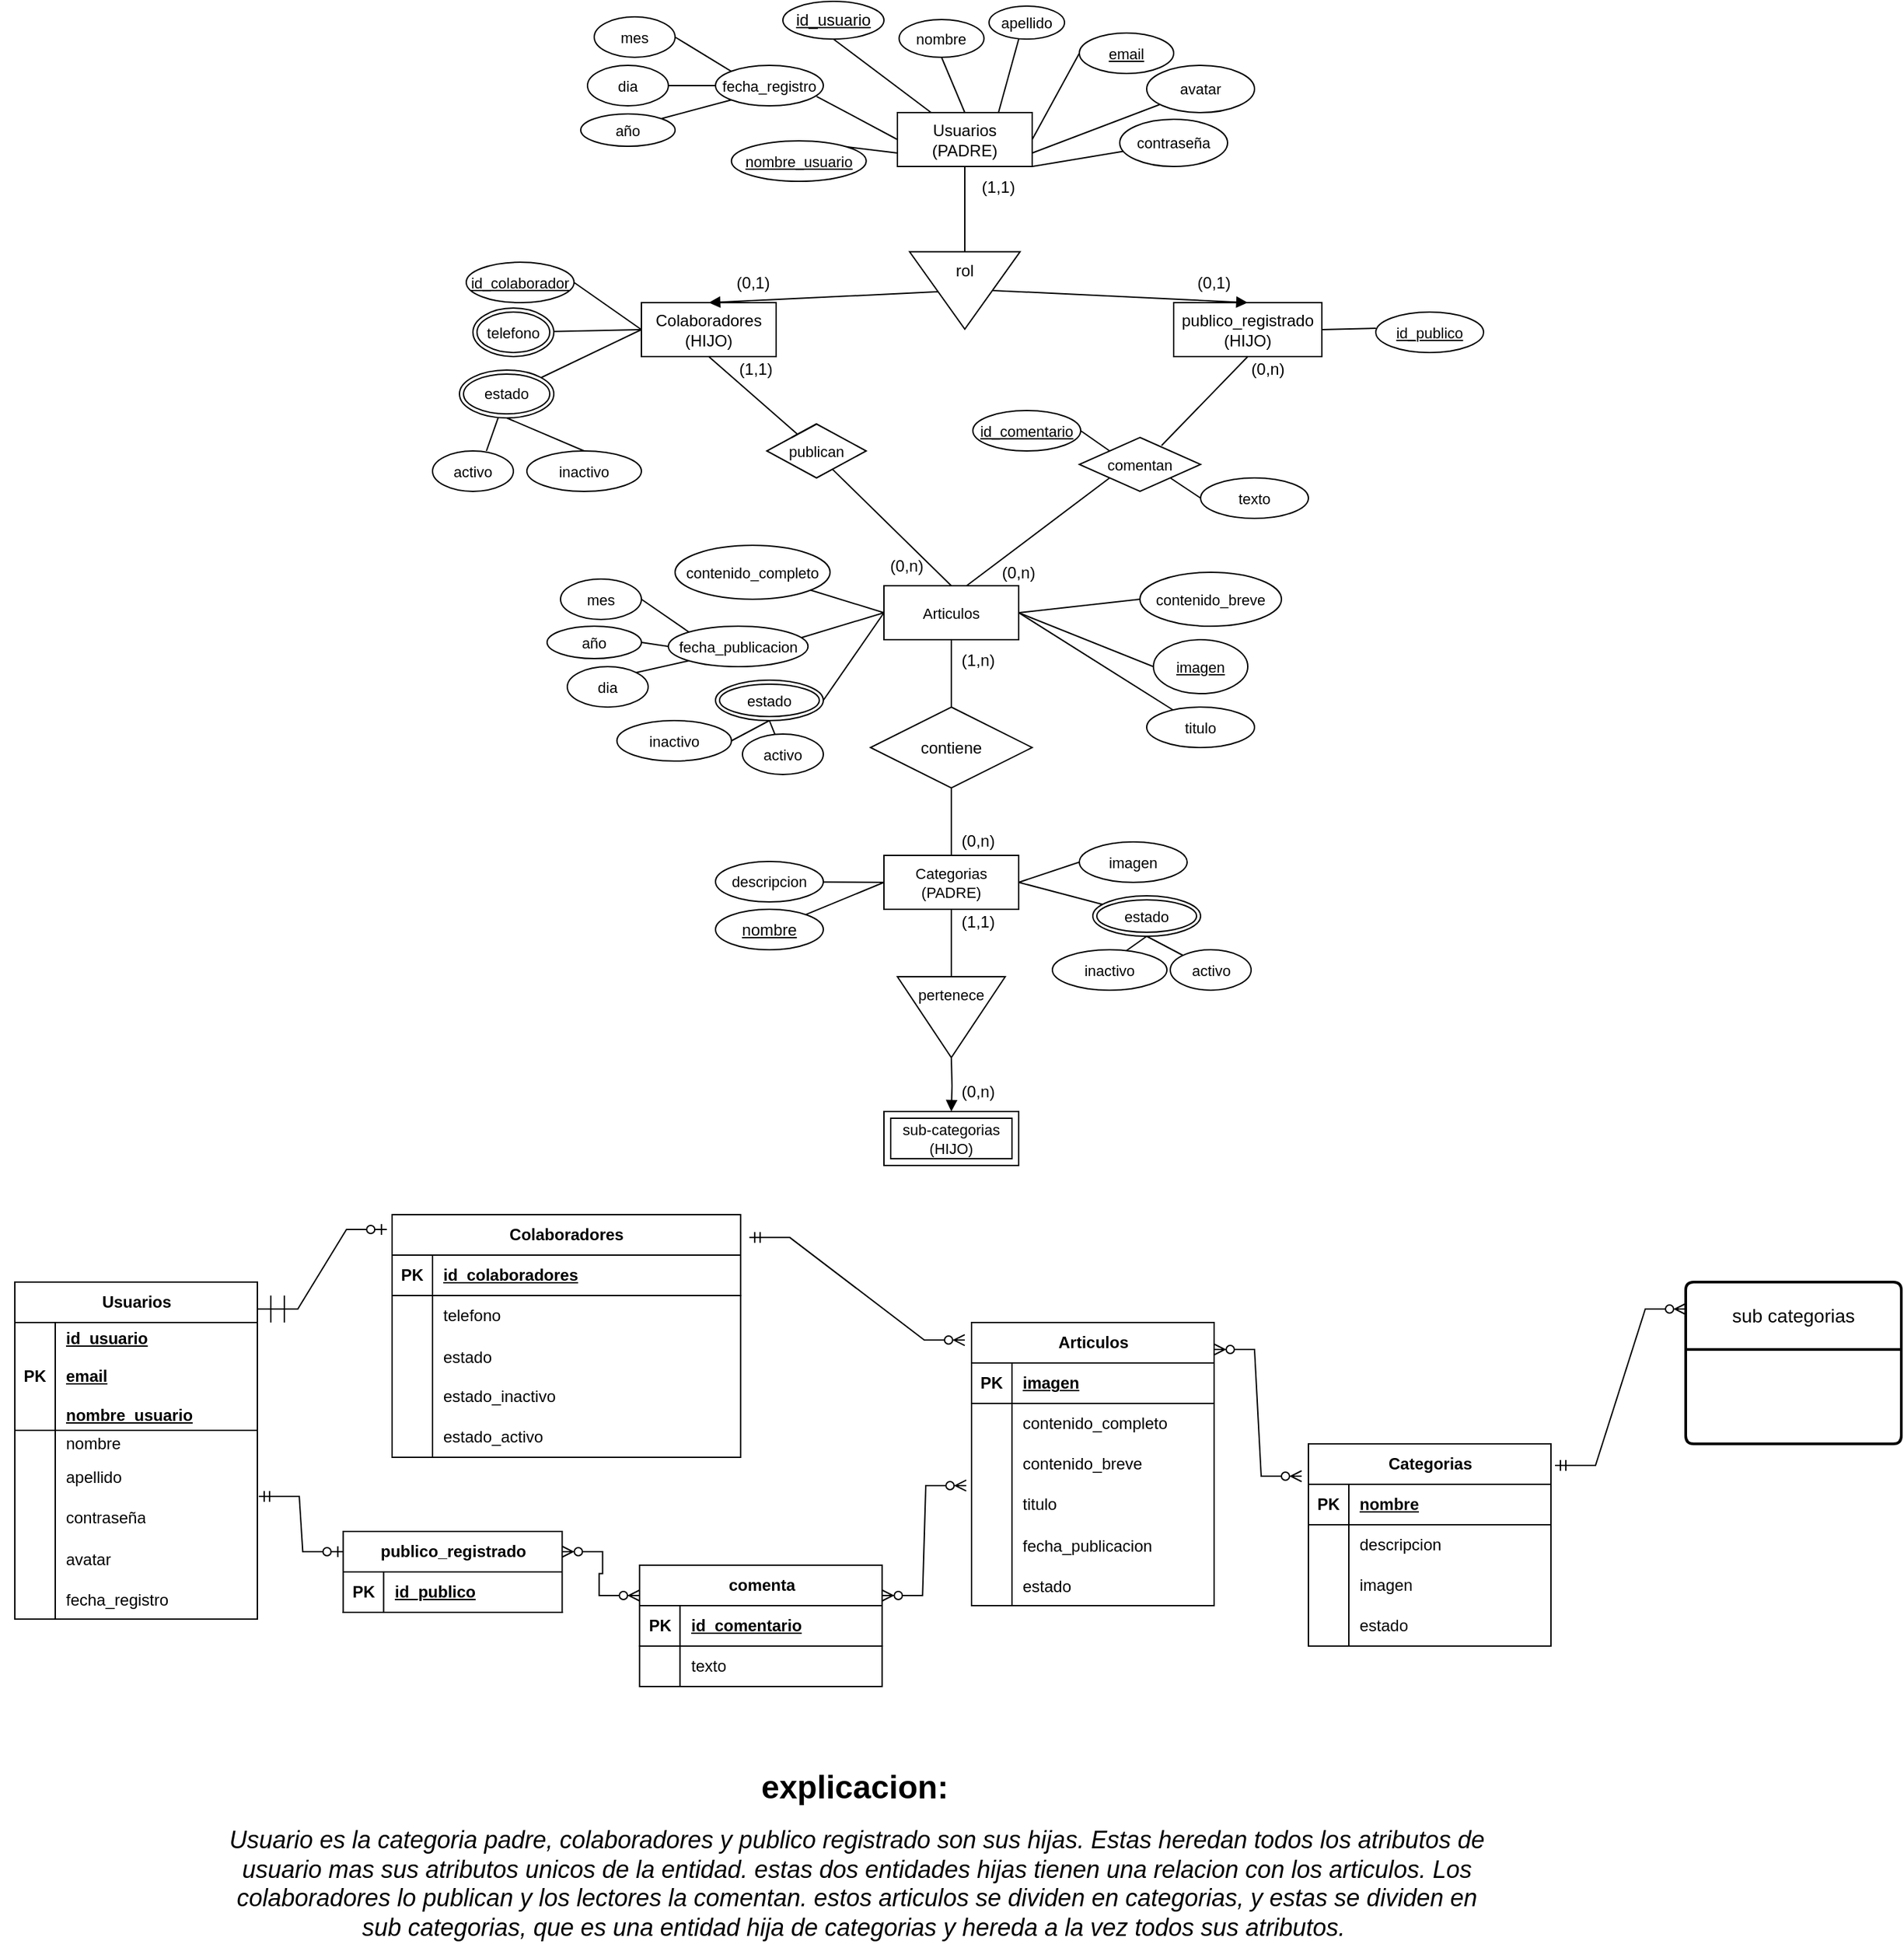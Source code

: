 <mxfile version="21.3.4" type="github">
  <diagram id="R2lEEEUBdFMjLlhIrx00" name="Page-1">
    <mxGraphModel dx="1091" dy="1526" grid="1" gridSize="10" guides="1" tooltips="1" connect="1" arrows="0" fold="1" page="1" pageScale="1" pageWidth="850" pageHeight="1100" background="#FFFFFF" math="0" shadow="0" extFonts="Permanent Marker^https://fonts.googleapis.com/css?family=Permanent+Marker">
      <root>
        <mxCell id="0" />
        <mxCell id="1" parent="0" />
        <mxCell id="G-78G9HvQrEz_k5AtjZF-8" style="edgeStyle=orthogonalEdgeStyle;rounded=0;orthogonalLoop=1;jettySize=auto;html=1;exitX=0.5;exitY=1;exitDx=0;exitDy=0;entryX=0;entryY=0.5;entryDx=0;entryDy=0;endArrow=none;endFill=0;shadow=0;labelBackgroundColor=none;fontColor=default;" parent="1" source="G-78G9HvQrEz_k5AtjZF-1" target="G-78G9HvQrEz_k5AtjZF-5" edge="1">
          <mxGeometry relative="1" as="geometry" />
        </mxCell>
        <mxCell id="G-78G9HvQrEz_k5AtjZF-10" style="rounded=0;orthogonalLoop=1;jettySize=auto;html=1;exitX=0.5;exitY=1;exitDx=0;exitDy=0;endArrow=none;endFill=0;entryX=0.25;entryY=0;entryDx=0;entryDy=0;shadow=0;labelBackgroundColor=none;fontColor=default;" parent="1" source="G-78G9HvQrEz_k5AtjZF-9" target="G-78G9HvQrEz_k5AtjZF-1" edge="1">
          <mxGeometry relative="1" as="geometry">
            <mxPoint x="890" y="-1021.5" as="targetPoint" />
          </mxGeometry>
        </mxCell>
        <mxCell id="G-78G9HvQrEz_k5AtjZF-12" style="edgeStyle=none;shape=connector;rounded=0;orthogonalLoop=1;jettySize=auto;html=1;exitX=0.5;exitY=0;exitDx=0;exitDy=0;entryX=0.5;entryY=1;entryDx=0;entryDy=0;labelBackgroundColor=none;fontFamily=Helvetica;fontSize=11;fontColor=default;endArrow=none;endFill=0;shadow=0;" parent="1" source="G-78G9HvQrEz_k5AtjZF-1" target="G-78G9HvQrEz_k5AtjZF-11" edge="1">
          <mxGeometry relative="1" as="geometry" />
        </mxCell>
        <mxCell id="G-78G9HvQrEz_k5AtjZF-14" style="edgeStyle=none;shape=connector;rounded=0;orthogonalLoop=1;jettySize=auto;html=1;exitX=0.75;exitY=0;exitDx=0;exitDy=0;entryX=0.393;entryY=1;entryDx=0;entryDy=0;entryPerimeter=0;labelBackgroundColor=none;fontFamily=Helvetica;fontSize=11;fontColor=default;endArrow=none;endFill=0;shadow=0;" parent="1" source="G-78G9HvQrEz_k5AtjZF-1" target="G-78G9HvQrEz_k5AtjZF-13" edge="1">
          <mxGeometry relative="1" as="geometry" />
        </mxCell>
        <mxCell id="G-78G9HvQrEz_k5AtjZF-20" style="edgeStyle=none;shape=connector;rounded=0;orthogonalLoop=1;jettySize=auto;html=1;exitX=0;exitY=0.5;exitDx=0;exitDy=0;labelBackgroundColor=none;fontFamily=Helvetica;fontSize=11;fontColor=default;endArrow=none;endFill=0;shadow=0;" parent="1" source="G-78G9HvQrEz_k5AtjZF-2" target="G-78G9HvQrEz_k5AtjZF-19" edge="1">
          <mxGeometry relative="1" as="geometry" />
        </mxCell>
        <mxCell id="G-78G9HvQrEz_k5AtjZF-22" style="edgeStyle=none;shape=connector;rounded=0;orthogonalLoop=1;jettySize=auto;html=1;labelBackgroundColor=none;fontFamily=Helvetica;fontSize=11;fontColor=default;endArrow=none;endFill=0;exitX=0;exitY=0.5;exitDx=0;exitDy=0;shadow=0;" parent="1" source="G-78G9HvQrEz_k5AtjZF-2" target="G-78G9HvQrEz_k5AtjZF-21" edge="1">
          <mxGeometry relative="1" as="geometry">
            <mxPoint x="810" y="-976.5" as="sourcePoint" />
          </mxGeometry>
        </mxCell>
        <mxCell id="G-78G9HvQrEz_k5AtjZF-24" style="edgeStyle=none;shape=connector;rounded=0;orthogonalLoop=1;jettySize=auto;html=1;exitX=1;exitY=0.5;exitDx=0;exitDy=0;entryX=0;entryY=0.5;entryDx=0;entryDy=0;labelBackgroundColor=none;fontFamily=Helvetica;fontSize=11;fontColor=default;endArrow=none;endFill=0;shadow=0;" parent="1" source="G-78G9HvQrEz_k5AtjZF-1" target="G-78G9HvQrEz_k5AtjZF-23" edge="1">
          <mxGeometry relative="1" as="geometry" />
        </mxCell>
        <mxCell id="G-78G9HvQrEz_k5AtjZF-27" style="edgeStyle=none;shape=connector;rounded=0;orthogonalLoop=1;jettySize=auto;html=1;exitX=0;exitY=0.5;exitDx=0;exitDy=0;entryX=0.938;entryY=0.767;entryDx=0;entryDy=0;entryPerimeter=0;labelBackgroundColor=none;fontFamily=Helvetica;fontSize=11;fontColor=default;endArrow=none;endFill=0;shadow=0;" parent="1" source="G-78G9HvQrEz_k5AtjZF-1" target="G-78G9HvQrEz_k5AtjZF-26" edge="1">
          <mxGeometry relative="1" as="geometry" />
        </mxCell>
        <mxCell id="G-78G9HvQrEz_k5AtjZF-35" style="edgeStyle=none;shape=connector;rounded=0;orthogonalLoop=1;jettySize=auto;html=1;exitX=1;exitY=0.75;exitDx=0;exitDy=0;labelBackgroundColor=none;fontFamily=Helvetica;fontSize=11;fontColor=default;endArrow=none;endFill=0;shadow=0;" parent="1" source="G-78G9HvQrEz_k5AtjZF-1" target="G-78G9HvQrEz_k5AtjZF-34" edge="1">
          <mxGeometry relative="1" as="geometry" />
        </mxCell>
        <mxCell id="G-78G9HvQrEz_k5AtjZF-39" style="edgeStyle=none;shape=connector;rounded=0;orthogonalLoop=1;jettySize=auto;html=1;exitX=0;exitY=0.75;exitDx=0;exitDy=0;entryX=1;entryY=0;entryDx=0;entryDy=0;labelBackgroundColor=none;fontFamily=Helvetica;fontSize=11;fontColor=default;endArrow=none;endFill=0;shadow=0;" parent="1" source="G-78G9HvQrEz_k5AtjZF-1" target="G-78G9HvQrEz_k5AtjZF-38" edge="1">
          <mxGeometry relative="1" as="geometry" />
        </mxCell>
        <mxCell id="G-78G9HvQrEz_k5AtjZF-45" style="edgeStyle=none;shape=connector;rounded=0;orthogonalLoop=1;jettySize=auto;html=1;exitX=1;exitY=1;exitDx=0;exitDy=0;labelBackgroundColor=none;fontFamily=Helvetica;fontSize=11;fontColor=default;endArrow=none;endFill=0;shadow=0;" parent="1" source="G-78G9HvQrEz_k5AtjZF-1" target="G-78G9HvQrEz_k5AtjZF-44" edge="1">
          <mxGeometry relative="1" as="geometry" />
        </mxCell>
        <mxCell id="G-78G9HvQrEz_k5AtjZF-1" value="Usuarios&lt;br&gt;(PADRE)" style="whiteSpace=wrap;html=1;align=center;shadow=0;labelBackgroundColor=none;" parent="1" vertex="1">
          <mxGeometry x="815" y="-977.5" width="100" height="40" as="geometry" />
        </mxCell>
        <mxCell id="G-78G9HvQrEz_k5AtjZF-17" style="edgeStyle=none;shape=connector;rounded=0;orthogonalLoop=1;jettySize=auto;html=1;exitX=0.648;exitY=0.817;exitDx=0;exitDy=0;entryX=0.5;entryY=0;entryDx=0;entryDy=0;labelBackgroundColor=none;fontFamily=Helvetica;fontSize=11;fontColor=default;endArrow=none;endFill=0;exitPerimeter=0;shadow=0;" parent="1" source="G-78G9HvQrEz_k5AtjZF-47" target="G-78G9HvQrEz_k5AtjZF-16" edge="1">
          <mxGeometry relative="1" as="geometry" />
        </mxCell>
        <mxCell id="m0Y3ykSrjnnwdMNcB-pi-7" style="edgeStyle=none;shape=connector;rounded=0;orthogonalLoop=1;jettySize=auto;html=1;exitX=0;exitY=0.5;exitDx=0;exitDy=0;entryX=1;entryY=0.5;entryDx=0;entryDy=0;labelBackgroundColor=none;fontFamily=Helvetica;fontSize=11;fontColor=default;endArrow=none;endFill=0;shadow=0;" parent="1" source="G-78G9HvQrEz_k5AtjZF-2" target="m0Y3ykSrjnnwdMNcB-pi-6" edge="1">
          <mxGeometry relative="1" as="geometry" />
        </mxCell>
        <mxCell id="G-78G9HvQrEz_k5AtjZF-2" value="Colaboradores&lt;br&gt;(HIJO)" style="whiteSpace=wrap;html=1;align=center;shadow=0;labelBackgroundColor=none;" parent="1" vertex="1">
          <mxGeometry x="625" y="-836.5" width="100" height="40" as="geometry" />
        </mxCell>
        <mxCell id="m0Y3ykSrjnnwdMNcB-pi-2" style="rounded=0;orthogonalLoop=1;jettySize=auto;html=1;exitX=0;exitY=1;exitDx=0;exitDy=0;endArrow=none;endFill=0;entryX=0.6;entryY=0.025;entryDx=0;entryDy=0;entryPerimeter=0;shadow=0;labelBackgroundColor=none;fontColor=default;" parent="1" source="m0Y3ykSrjnnwdMNcB-pi-3" target="G-78G9HvQrEz_k5AtjZF-16" edge="1">
          <mxGeometry relative="1" as="geometry" />
        </mxCell>
        <mxCell id="m0Y3ykSrjnnwdMNcB-pi-9" style="edgeStyle=none;shape=connector;rounded=0;orthogonalLoop=1;jettySize=auto;html=1;exitX=1;exitY=0.5;exitDx=0;exitDy=0;entryX=0;entryY=0.5;entryDx=0;entryDy=0;labelBackgroundColor=none;fontFamily=Helvetica;fontSize=11;fontColor=default;endArrow=none;endFill=0;shadow=0;" parent="1" source="G-78G9HvQrEz_k5AtjZF-4" edge="1">
          <mxGeometry relative="1" as="geometry">
            <mxPoint x="1170" y="-817.5" as="targetPoint" />
          </mxGeometry>
        </mxCell>
        <mxCell id="G-78G9HvQrEz_k5AtjZF-4" value="publico_registrado&lt;br&gt;(HIJO)" style="whiteSpace=wrap;html=1;align=center;shadow=0;labelBackgroundColor=none;" parent="1" vertex="1">
          <mxGeometry x="1020" y="-836.5" width="110" height="40" as="geometry" />
        </mxCell>
        <mxCell id="G-78G9HvQrEz_k5AtjZF-5" value="rol" style="triangle;rotation=90;verticalAlign=top;align=center;labelPosition=center;verticalLabelPosition=middle;html=1;whiteSpace=wrap;spacing=2;spacingBottom=5;spacingLeft=0;spacingRight=0;fontSize=12;horizontal=0;spacingTop=0;shadow=0;labelBackgroundColor=none;" parent="1" vertex="1">
          <mxGeometry x="836.34" y="-886.5" width="57.32" height="81.94" as="geometry" />
        </mxCell>
        <mxCell id="G-78G9HvQrEz_k5AtjZF-6" value="" style="endArrow=none;html=1;rounded=0;exitX=0.5;exitY=0;exitDx=0;exitDy=0;endFill=0;startArrow=block;startFill=1;shadow=0;labelBackgroundColor=none;fontColor=default;" parent="1" source="G-78G9HvQrEz_k5AtjZF-2" target="G-78G9HvQrEz_k5AtjZF-5" edge="1">
          <mxGeometry width="50" height="50" relative="1" as="geometry">
            <mxPoint x="960" y="-775.5" as="sourcePoint" />
            <mxPoint x="1010" y="-825.5" as="targetPoint" />
          </mxGeometry>
        </mxCell>
        <mxCell id="G-78G9HvQrEz_k5AtjZF-7" value="" style="endArrow=block;html=1;rounded=0;exitX=0.5;exitY=0;exitDx=0;exitDy=0;entryX=0.5;entryY=0;entryDx=0;entryDy=0;endFill=1;shadow=0;labelBackgroundColor=none;fontColor=default;" parent="1" source="G-78G9HvQrEz_k5AtjZF-5" target="G-78G9HvQrEz_k5AtjZF-4" edge="1">
          <mxGeometry width="50" height="50" relative="1" as="geometry">
            <mxPoint x="960" y="-775.5" as="sourcePoint" />
            <mxPoint x="1010" y="-825.5" as="targetPoint" />
          </mxGeometry>
        </mxCell>
        <mxCell id="G-78G9HvQrEz_k5AtjZF-9" value="id_usuario" style="ellipse;whiteSpace=wrap;html=1;align=center;fontStyle=4;shadow=0;labelBackgroundColor=none;" parent="1" vertex="1">
          <mxGeometry x="730" y="-1060" width="75" height="28" as="geometry" />
        </mxCell>
        <mxCell id="G-78G9HvQrEz_k5AtjZF-11" value="nombre" style="ellipse;whiteSpace=wrap;html=1;align=center;fontFamily=Helvetica;fontSize=11;shadow=0;labelBackgroundColor=none;" parent="1" vertex="1">
          <mxGeometry x="816.25" y="-1046.5" width="63" height="28" as="geometry" />
        </mxCell>
        <mxCell id="G-78G9HvQrEz_k5AtjZF-13" value="apellido" style="ellipse;whiteSpace=wrap;html=1;align=center;fontFamily=Helvetica;fontSize=11;shadow=0;labelBackgroundColor=none;" parent="1" vertex="1">
          <mxGeometry x="883" y="-1056.5" width="56" height="24.5" as="geometry" />
        </mxCell>
        <mxCell id="G-78G9HvQrEz_k5AtjZF-55" style="edgeStyle=none;shape=connector;rounded=0;orthogonalLoop=1;jettySize=auto;html=1;labelBackgroundColor=none;fontFamily=Helvetica;fontSize=11;fontColor=default;endArrow=none;endFill=0;exitX=0;exitY=0.5;exitDx=0;exitDy=0;shadow=0;" parent="1" source="G-78G9HvQrEz_k5AtjZF-16" target="G-78G9HvQrEz_k5AtjZF-51" edge="1">
          <mxGeometry relative="1" as="geometry" />
        </mxCell>
        <mxCell id="G-78G9HvQrEz_k5AtjZF-56" style="edgeStyle=none;shape=connector;rounded=0;orthogonalLoop=1;jettySize=auto;html=1;exitX=1;exitY=0.5;exitDx=0;exitDy=0;labelBackgroundColor=none;fontFamily=Helvetica;fontSize=11;fontColor=default;endArrow=none;endFill=0;shadow=0;" parent="1" source="G-78G9HvQrEz_k5AtjZF-16" target="G-78G9HvQrEz_k5AtjZF-52" edge="1">
          <mxGeometry relative="1" as="geometry" />
        </mxCell>
        <mxCell id="G-78G9HvQrEz_k5AtjZF-57" style="edgeStyle=none;shape=connector;rounded=0;orthogonalLoop=1;jettySize=auto;html=1;entryX=0;entryY=0.5;entryDx=0;entryDy=0;labelBackgroundColor=none;fontFamily=Helvetica;fontSize=11;fontColor=default;endArrow=none;endFill=0;exitX=1;exitY=0.5;exitDx=0;exitDy=0;shadow=0;" parent="1" source="G-78G9HvQrEz_k5AtjZF-16" target="G-78G9HvQrEz_k5AtjZF-54" edge="1">
          <mxGeometry relative="1" as="geometry">
            <mxPoint x="910" y="-666.5" as="sourcePoint" />
          </mxGeometry>
        </mxCell>
        <mxCell id="m0Y3ykSrjnnwdMNcB-pi-1" style="rounded=0;orthogonalLoop=1;jettySize=auto;html=1;exitX=0.5;exitY=1;exitDx=0;exitDy=0;entryX=0.5;entryY=0;entryDx=0;entryDy=0;endArrow=none;endFill=0;shadow=0;labelBackgroundColor=none;fontColor=default;" parent="1" source="G-78G9HvQrEz_k5AtjZF-16" edge="1">
          <mxGeometry relative="1" as="geometry">
            <mxPoint x="855" y="-426.5" as="targetPoint" />
          </mxGeometry>
        </mxCell>
        <mxCell id="G-78G9HvQrEz_k5AtjZF-16" value="Articulos" style="whiteSpace=wrap;html=1;align=center;fontFamily=Helvetica;fontSize=11;shadow=0;labelBackgroundColor=none;" parent="1" vertex="1">
          <mxGeometry x="805" y="-626.5" width="100" height="40" as="geometry" />
        </mxCell>
        <mxCell id="TPlJymGG3jugFg58Cx_--14" style="edgeStyle=none;shape=connector;curved=1;rounded=0;orthogonalLoop=1;jettySize=auto;html=1;exitX=0;exitY=0.5;exitDx=0;exitDy=0;labelBackgroundColor=none;fontFamily=Helvetica;fontSize=12;fontColor=default;endArrow=none;endFill=0;startSize=8;endSize=8;shadow=0;" parent="1" target="TPlJymGG3jugFg58Cx_--13" edge="1">
          <mxGeometry relative="1" as="geometry">
            <mxPoint x="805" y="-406.5" as="sourcePoint" />
          </mxGeometry>
        </mxCell>
        <mxCell id="TPlJymGG3jugFg58Cx_--17" style="edgeStyle=none;shape=connector;curved=1;rounded=0;orthogonalLoop=1;jettySize=auto;html=1;exitX=0;exitY=0.5;exitDx=0;exitDy=0;labelBackgroundColor=none;fontFamily=Helvetica;fontSize=12;fontColor=default;endArrow=none;endFill=0;startSize=8;endSize=8;shadow=0;" parent="1" target="TPlJymGG3jugFg58Cx_--15" edge="1">
          <mxGeometry relative="1" as="geometry">
            <mxPoint x="805" y="-406.5" as="sourcePoint" />
          </mxGeometry>
        </mxCell>
        <mxCell id="TPlJymGG3jugFg58Cx_--20" style="edgeStyle=none;shape=connector;curved=1;rounded=0;orthogonalLoop=1;jettySize=auto;html=1;exitX=1;exitY=0.5;exitDx=0;exitDy=0;entryX=0;entryY=0.5;entryDx=0;entryDy=0;labelBackgroundColor=none;fontFamily=Helvetica;fontSize=12;fontColor=default;endArrow=none;endFill=0;startSize=8;endSize=8;shadow=0;" parent="1" target="TPlJymGG3jugFg58Cx_--18" edge="1">
          <mxGeometry relative="1" as="geometry">
            <mxPoint x="905" y="-406.5" as="sourcePoint" />
          </mxGeometry>
        </mxCell>
        <mxCell id="TPlJymGG3jugFg58Cx_--27" style="edgeStyle=none;shape=connector;curved=1;rounded=0;orthogonalLoop=1;jettySize=auto;html=1;exitX=1;exitY=0.5;exitDx=0;exitDy=0;labelBackgroundColor=none;fontFamily=Helvetica;fontSize=12;fontColor=default;endArrow=none;endFill=0;startSize=8;endSize=8;shadow=0;" parent="1" target="TPlJymGG3jugFg58Cx_--22" edge="1">
          <mxGeometry relative="1" as="geometry">
            <mxPoint x="905" y="-406.5" as="sourcePoint" />
          </mxGeometry>
        </mxCell>
        <mxCell id="TPlJymGG3jugFg58Cx_--29" style="edgeStyle=none;shape=connector;curved=1;rounded=0;orthogonalLoop=1;jettySize=auto;html=1;exitX=0.5;exitY=1;exitDx=0;exitDy=0;labelBackgroundColor=none;fontFamily=Helvetica;fontSize=12;fontColor=default;endArrow=none;endFill=0;startSize=8;endSize=8;shadow=0;" parent="1" edge="1">
          <mxGeometry relative="1" as="geometry">
            <mxPoint x="855" y="-386.5" as="sourcePoint" />
            <mxPoint x="855" y="-336.5" as="targetPoint" />
          </mxGeometry>
        </mxCell>
        <mxCell id="G-78G9HvQrEz_k5AtjZF-19" value="telefono" style="ellipse;shape=doubleEllipse;margin=3;whiteSpace=wrap;html=1;align=center;fontFamily=Helvetica;fontSize=11;shadow=0;labelBackgroundColor=none;" parent="1" vertex="1">
          <mxGeometry x="500" y="-832.5" width="60" height="36" as="geometry" />
        </mxCell>
        <mxCell id="G-78G9HvQrEz_k5AtjZF-21" value="estado" style="ellipse;shape=doubleEllipse;margin=3;whiteSpace=wrap;html=1;align=center;fontFamily=Helvetica;fontSize=11;shadow=0;labelBackgroundColor=none;" parent="1" vertex="1">
          <mxGeometry x="490" y="-786.5" width="70" height="35.5" as="geometry" />
        </mxCell>
        <mxCell id="G-78G9HvQrEz_k5AtjZF-23" value="email" style="ellipse;whiteSpace=wrap;html=1;align=center;fontFamily=Helvetica;fontSize=11;fontStyle=4;shadow=0;labelBackgroundColor=none;" parent="1" vertex="1">
          <mxGeometry x="950" y="-1036.5" width="70" height="30" as="geometry" />
        </mxCell>
        <mxCell id="G-78G9HvQrEz_k5AtjZF-25" style="edgeStyle=none;shape=connector;rounded=0;orthogonalLoop=1;jettySize=auto;html=1;exitX=0;exitY=0.5;exitDx=0;exitDy=0;entryX=0;entryY=0.25;entryDx=0;entryDy=0;labelBackgroundColor=none;fontFamily=Helvetica;fontSize=11;fontColor=default;endArrow=none;endFill=0;shadow=0;" parent="1" source="G-78G9HvQrEz_k5AtjZF-1" target="G-78G9HvQrEz_k5AtjZF-1" edge="1">
          <mxGeometry relative="1" as="geometry" />
        </mxCell>
        <mxCell id="G-78G9HvQrEz_k5AtjZF-31" style="edgeStyle=none;shape=connector;rounded=0;orthogonalLoop=1;jettySize=auto;html=1;exitX=0;exitY=1;exitDx=0;exitDy=0;entryX=1;entryY=0;entryDx=0;entryDy=0;labelBackgroundColor=none;fontFamily=Helvetica;fontSize=11;fontColor=default;endArrow=none;endFill=0;shadow=0;" parent="1" source="G-78G9HvQrEz_k5AtjZF-26" target="G-78G9HvQrEz_k5AtjZF-30" edge="1">
          <mxGeometry relative="1" as="geometry" />
        </mxCell>
        <mxCell id="G-78G9HvQrEz_k5AtjZF-32" style="edgeStyle=none;shape=connector;rounded=0;orthogonalLoop=1;jettySize=auto;html=1;exitX=0;exitY=0.5;exitDx=0;exitDy=0;labelBackgroundColor=none;fontFamily=Helvetica;fontSize=11;fontColor=default;endArrow=none;endFill=0;shadow=0;" parent="1" source="G-78G9HvQrEz_k5AtjZF-26" target="G-78G9HvQrEz_k5AtjZF-29" edge="1">
          <mxGeometry relative="1" as="geometry" />
        </mxCell>
        <mxCell id="G-78G9HvQrEz_k5AtjZF-33" style="edgeStyle=none;shape=connector;rounded=0;orthogonalLoop=1;jettySize=auto;html=1;exitX=0;exitY=0;exitDx=0;exitDy=0;entryX=1;entryY=0.5;entryDx=0;entryDy=0;labelBackgroundColor=none;fontFamily=Helvetica;fontSize=11;fontColor=default;endArrow=none;endFill=0;shadow=0;" parent="1" source="G-78G9HvQrEz_k5AtjZF-26" target="G-78G9HvQrEz_k5AtjZF-28" edge="1">
          <mxGeometry relative="1" as="geometry" />
        </mxCell>
        <mxCell id="G-78G9HvQrEz_k5AtjZF-26" value="fecha_registro" style="ellipse;whiteSpace=wrap;html=1;align=center;fontFamily=Helvetica;fontSize=11;shadow=0;labelBackgroundColor=none;" parent="1" vertex="1">
          <mxGeometry x="680" y="-1012.5" width="80" height="30" as="geometry" />
        </mxCell>
        <mxCell id="G-78G9HvQrEz_k5AtjZF-28" value="mes" style="ellipse;whiteSpace=wrap;html=1;align=center;fontFamily=Helvetica;fontSize=11;shadow=0;labelBackgroundColor=none;" parent="1" vertex="1">
          <mxGeometry x="590" y="-1048.5" width="60" height="30" as="geometry" />
        </mxCell>
        <mxCell id="G-78G9HvQrEz_k5AtjZF-29" value="dia" style="ellipse;whiteSpace=wrap;html=1;align=center;fontFamily=Helvetica;fontSize=11;shadow=0;labelBackgroundColor=none;" parent="1" vertex="1">
          <mxGeometry x="585" y="-1012.5" width="60" height="30" as="geometry" />
        </mxCell>
        <mxCell id="G-78G9HvQrEz_k5AtjZF-30" value="año" style="ellipse;whiteSpace=wrap;html=1;align=center;fontFamily=Helvetica;fontSize=11;shadow=0;labelBackgroundColor=none;" parent="1" vertex="1">
          <mxGeometry x="580" y="-976.5" width="70" height="24" as="geometry" />
        </mxCell>
        <mxCell id="G-78G9HvQrEz_k5AtjZF-34" value="avatar" style="ellipse;whiteSpace=wrap;html=1;align=center;fontFamily=Helvetica;fontSize=11;shadow=0;labelBackgroundColor=none;" parent="1" vertex="1">
          <mxGeometry x="1000" y="-1012.5" width="80" height="35" as="geometry" />
        </mxCell>
        <mxCell id="G-78G9HvQrEz_k5AtjZF-38" value="nombre_usuario" style="ellipse;whiteSpace=wrap;html=1;align=center;fontStyle=4;fontFamily=Helvetica;fontSize=11;shadow=0;labelBackgroundColor=none;" parent="1" vertex="1">
          <mxGeometry x="691.83" y="-956.5" width="100" height="30" as="geometry" />
        </mxCell>
        <mxCell id="G-78G9HvQrEz_k5AtjZF-44" value="contraseña" style="ellipse;whiteSpace=wrap;html=1;align=center;fontFamily=Helvetica;fontSize=11;shadow=0;labelBackgroundColor=none;" parent="1" vertex="1">
          <mxGeometry x="980" y="-972.5" width="80" height="35" as="geometry" />
        </mxCell>
        <mxCell id="G-78G9HvQrEz_k5AtjZF-46" style="edgeStyle=none;shape=connector;rounded=0;orthogonalLoop=1;jettySize=auto;html=1;exitX=0;exitY=0.5;exitDx=0;exitDy=0;labelBackgroundColor=none;fontFamily=Helvetica;fontSize=11;fontColor=default;endArrow=none;endFill=0;shadow=0;" parent="1" source="G-78G9HvQrEz_k5AtjZF-5" target="G-78G9HvQrEz_k5AtjZF-5" edge="1">
          <mxGeometry relative="1" as="geometry" />
        </mxCell>
        <mxCell id="G-78G9HvQrEz_k5AtjZF-48" value="" style="edgeStyle=none;shape=connector;rounded=0;orthogonalLoop=1;jettySize=auto;html=1;exitX=0.5;exitY=1;exitDx=0;exitDy=0;labelBackgroundColor=none;fontFamily=Helvetica;fontSize=11;fontColor=default;endArrow=none;endFill=0;shadow=0;" parent="1" source="G-78G9HvQrEz_k5AtjZF-2" target="G-78G9HvQrEz_k5AtjZF-47" edge="1">
          <mxGeometry relative="1" as="geometry">
            <mxPoint x="675" y="-796.5" as="sourcePoint" />
            <mxPoint x="866" y="-726.5" as="targetPoint" />
          </mxGeometry>
        </mxCell>
        <mxCell id="G-78G9HvQrEz_k5AtjZF-47" value="publican" style="shape=rhombus;perimeter=rhombusPerimeter;whiteSpace=wrap;html=1;align=center;fontFamily=Helvetica;fontSize=11;shadow=0;labelBackgroundColor=none;" parent="1" vertex="1">
          <mxGeometry x="718.08" y="-746.5" width="73.75" height="40" as="geometry" />
        </mxCell>
        <mxCell id="G-78G9HvQrEz_k5AtjZF-49" style="edgeStyle=none;shape=connector;rounded=0;orthogonalLoop=1;jettySize=auto;html=1;exitX=0.5;exitY=0;exitDx=0;exitDy=0;entryX=0;entryY=0;entryDx=0;entryDy=0;labelBackgroundColor=none;fontFamily=Helvetica;fontSize=11;fontColor=default;endArrow=none;endFill=0;shadow=0;" parent="1" source="G-78G9HvQrEz_k5AtjZF-47" target="G-78G9HvQrEz_k5AtjZF-47" edge="1">
          <mxGeometry relative="1" as="geometry" />
        </mxCell>
        <mxCell id="G-78G9HvQrEz_k5AtjZF-50" style="edgeStyle=none;shape=connector;rounded=0;orthogonalLoop=1;jettySize=auto;html=1;exitX=1;exitY=0.5;exitDx=0;exitDy=0;labelBackgroundColor=none;fontFamily=Helvetica;fontSize=11;fontColor=default;endArrow=none;endFill=0;shadow=0;" parent="1" source="G-78G9HvQrEz_k5AtjZF-47" target="G-78G9HvQrEz_k5AtjZF-47" edge="1">
          <mxGeometry relative="1" as="geometry" />
        </mxCell>
        <mxCell id="G-78G9HvQrEz_k5AtjZF-51" value="contenido_completo" style="ellipse;whiteSpace=wrap;html=1;align=center;fontFamily=Helvetica;fontSize=11;shadow=0;labelBackgroundColor=none;" parent="1" vertex="1">
          <mxGeometry x="650" y="-656.5" width="115" height="40" as="geometry" />
        </mxCell>
        <mxCell id="G-78G9HvQrEz_k5AtjZF-52" value="titulo" style="ellipse;whiteSpace=wrap;html=1;align=center;fontFamily=Helvetica;fontSize=11;shadow=0;labelBackgroundColor=none;" parent="1" vertex="1">
          <mxGeometry x="1000" y="-536.5" width="80" height="30" as="geometry" />
        </mxCell>
        <mxCell id="G-78G9HvQrEz_k5AtjZF-54" value="contenido_breve" style="ellipse;whiteSpace=wrap;html=1;align=center;fontFamily=Helvetica;fontSize=11;shadow=0;labelBackgroundColor=none;" parent="1" vertex="1">
          <mxGeometry x="995" y="-636.5" width="105" height="40" as="geometry" />
        </mxCell>
        <mxCell id="G-78G9HvQrEz_k5AtjZF-59" style="edgeStyle=none;shape=connector;rounded=0;orthogonalLoop=1;jettySize=auto;html=1;exitX=0;exitY=0.5;exitDx=0;exitDy=0;labelBackgroundColor=none;fontFamily=Helvetica;fontSize=11;fontColor=default;endArrow=none;endFill=0;entryX=1;entryY=0.5;entryDx=0;entryDy=0;shadow=0;" parent="1" source="G-78G9HvQrEz_k5AtjZF-58" target="G-78G9HvQrEz_k5AtjZF-16" edge="1">
          <mxGeometry relative="1" as="geometry">
            <mxPoint x="910" y="-666.5" as="targetPoint" />
          </mxGeometry>
        </mxCell>
        <mxCell id="G-78G9HvQrEz_k5AtjZF-58" value="&lt;u&gt;imagen&lt;/u&gt;" style="ellipse;whiteSpace=wrap;html=1;align=center;fontFamily=Helvetica;fontSize=11;shadow=0;labelBackgroundColor=none;" parent="1" vertex="1">
          <mxGeometry x="1005" y="-586.5" width="70" height="40" as="geometry" />
        </mxCell>
        <mxCell id="G-78G9HvQrEz_k5AtjZF-61" style="edgeStyle=none;shape=connector;rounded=0;orthogonalLoop=1;jettySize=auto;html=1;exitX=0.936;exitY=0.3;exitDx=0;exitDy=0;labelBackgroundColor=none;fontFamily=Helvetica;fontSize=11;fontColor=default;endArrow=none;endFill=0;exitPerimeter=0;entryX=0;entryY=0.5;entryDx=0;entryDy=0;shadow=0;" parent="1" source="G-78G9HvQrEz_k5AtjZF-60" target="G-78G9HvQrEz_k5AtjZF-16" edge="1">
          <mxGeometry relative="1" as="geometry">
            <mxPoint x="810" y="-606.5" as="targetPoint" />
          </mxGeometry>
        </mxCell>
        <mxCell id="TPlJymGG3jugFg58Cx_--10" style="edgeStyle=none;shape=connector;curved=1;rounded=0;orthogonalLoop=1;jettySize=auto;html=1;exitX=0;exitY=1;exitDx=0;exitDy=0;entryX=1;entryY=0;entryDx=0;entryDy=0;labelBackgroundColor=none;fontFamily=Helvetica;fontSize=12;fontColor=default;endArrow=none;endFill=0;startSize=8;endSize=8;shadow=0;" parent="1" source="G-78G9HvQrEz_k5AtjZF-60" target="TPlJymGG3jugFg58Cx_--7" edge="1">
          <mxGeometry relative="1" as="geometry" />
        </mxCell>
        <mxCell id="TPlJymGG3jugFg58Cx_--11" style="edgeStyle=none;shape=connector;curved=1;rounded=0;orthogonalLoop=1;jettySize=auto;html=1;exitX=0;exitY=0;exitDx=0;exitDy=0;entryX=1;entryY=0.5;entryDx=0;entryDy=0;labelBackgroundColor=none;fontFamily=Helvetica;fontSize=12;fontColor=default;endArrow=none;endFill=0;startSize=8;endSize=8;shadow=0;" parent="1" source="G-78G9HvQrEz_k5AtjZF-60" target="TPlJymGG3jugFg58Cx_--6" edge="1">
          <mxGeometry relative="1" as="geometry" />
        </mxCell>
        <mxCell id="TPlJymGG3jugFg58Cx_--12" style="edgeStyle=none;shape=connector;curved=1;rounded=0;orthogonalLoop=1;jettySize=auto;html=1;exitX=0;exitY=0.5;exitDx=0;exitDy=0;entryX=1;entryY=0.5;entryDx=0;entryDy=0;labelBackgroundColor=none;fontFamily=Helvetica;fontSize=12;fontColor=default;endArrow=none;endFill=0;startSize=8;endSize=8;shadow=0;" parent="1" source="G-78G9HvQrEz_k5AtjZF-60" target="TPlJymGG3jugFg58Cx_--8" edge="1">
          <mxGeometry relative="1" as="geometry" />
        </mxCell>
        <mxCell id="G-78G9HvQrEz_k5AtjZF-60" value="fecha_publicacion" style="ellipse;whiteSpace=wrap;html=1;align=center;fontFamily=Helvetica;fontSize=11;shadow=0;labelBackgroundColor=none;" parent="1" vertex="1">
          <mxGeometry x="645" y="-596.5" width="103.66" height="30" as="geometry" />
        </mxCell>
        <mxCell id="G-78G9HvQrEz_k5AtjZF-63" style="edgeStyle=none;shape=connector;rounded=0;orthogonalLoop=1;jettySize=auto;html=1;exitX=1;exitY=0.5;exitDx=0;exitDy=0;entryX=0;entryY=0.5;entryDx=0;entryDy=0;labelBackgroundColor=none;fontFamily=Helvetica;fontSize=11;fontColor=default;endArrow=none;endFill=0;shadow=0;" parent="1" source="G-78G9HvQrEz_k5AtjZF-62" target="G-78G9HvQrEz_k5AtjZF-16" edge="1">
          <mxGeometry relative="1" as="geometry" />
        </mxCell>
        <mxCell id="m0Y3ykSrjnnwdMNcB-pi-16" style="edgeStyle=none;shape=connector;rounded=0;orthogonalLoop=1;jettySize=auto;html=1;exitX=0.5;exitY=1;exitDx=0;exitDy=0;entryX=1;entryY=0.5;entryDx=0;entryDy=0;labelBackgroundColor=none;fontFamily=Helvetica;fontSize=11;fontColor=default;endArrow=none;endFill=0;shadow=0;" parent="1" source="G-78G9HvQrEz_k5AtjZF-62" target="m0Y3ykSrjnnwdMNcB-pi-15" edge="1">
          <mxGeometry relative="1" as="geometry" />
        </mxCell>
        <mxCell id="G-78G9HvQrEz_k5AtjZF-62" value="estado" style="ellipse;shape=doubleEllipse;margin=3;whiteSpace=wrap;html=1;align=center;fontFamily=Helvetica;fontSize=11;shadow=0;labelBackgroundColor=none;" parent="1" vertex="1">
          <mxGeometry x="680" y="-556.5" width="80" height="30" as="geometry" />
        </mxCell>
        <mxCell id="m0Y3ykSrjnnwdMNcB-pi-4" value="" style="rounded=0;orthogonalLoop=1;jettySize=auto;html=1;exitX=0.5;exitY=1;exitDx=0;exitDy=0;endArrow=none;endFill=0;entryX=0.678;entryY=0.15;entryDx=0;entryDy=0;entryPerimeter=0;shadow=0;labelBackgroundColor=none;fontColor=default;" parent="1" source="G-78G9HvQrEz_k5AtjZF-4" target="m0Y3ykSrjnnwdMNcB-pi-3" edge="1">
          <mxGeometry relative="1" as="geometry">
            <mxPoint x="1075" y="-796.5" as="sourcePoint" />
            <mxPoint x="1000" y="-736.5" as="targetPoint" />
          </mxGeometry>
        </mxCell>
        <mxCell id="TPlJymGG3jugFg58Cx_--3" style="edgeStyle=none;curved=1;rounded=0;orthogonalLoop=1;jettySize=auto;html=1;exitX=1;exitY=1;exitDx=0;exitDy=0;entryX=0;entryY=0.5;entryDx=0;entryDy=0;fontSize=12;startSize=8;endSize=8;endArrow=none;endFill=0;shadow=0;labelBackgroundColor=none;fontColor=default;" parent="1" source="m0Y3ykSrjnnwdMNcB-pi-3" target="TPlJymGG3jugFg58Cx_--1" edge="1">
          <mxGeometry relative="1" as="geometry" />
        </mxCell>
        <mxCell id="TPlJymGG3jugFg58Cx_--4" style="edgeStyle=none;shape=connector;curved=1;rounded=0;orthogonalLoop=1;jettySize=auto;html=1;exitX=0;exitY=0;exitDx=0;exitDy=0;entryX=1;entryY=0.5;entryDx=0;entryDy=0;labelBackgroundColor=none;fontFamily=Helvetica;fontSize=12;fontColor=default;endArrow=none;endFill=0;startSize=8;endSize=8;shadow=0;" parent="1" source="m0Y3ykSrjnnwdMNcB-pi-3" target="TPlJymGG3jugFg58Cx_--2" edge="1">
          <mxGeometry relative="1" as="geometry" />
        </mxCell>
        <mxCell id="m0Y3ykSrjnnwdMNcB-pi-3" value="comentan" style="shape=rhombus;perimeter=rhombusPerimeter;whiteSpace=wrap;html=1;align=center;fontFamily=Helvetica;fontSize=11;shadow=0;labelBackgroundColor=none;" parent="1" vertex="1">
          <mxGeometry x="950" y="-736.5" width="90" height="40" as="geometry" />
        </mxCell>
        <mxCell id="m0Y3ykSrjnnwdMNcB-pi-5" style="edgeStyle=none;shape=connector;rounded=0;orthogonalLoop=1;jettySize=auto;html=1;exitX=0.5;exitY=1;exitDx=0;exitDy=0;labelBackgroundColor=none;fontFamily=Helvetica;fontSize=11;fontColor=default;endArrow=none;endFill=0;shadow=0;" parent="1" source="G-78G9HvQrEz_k5AtjZF-52" target="G-78G9HvQrEz_k5AtjZF-52" edge="1">
          <mxGeometry relative="1" as="geometry" />
        </mxCell>
        <mxCell id="m0Y3ykSrjnnwdMNcB-pi-6" value="id_colaborador" style="ellipse;whiteSpace=wrap;html=1;align=center;fontStyle=4;fontFamily=Helvetica;fontSize=11;shadow=0;labelBackgroundColor=none;" parent="1" vertex="1">
          <mxGeometry x="495" y="-866.5" width="80" height="30" as="geometry" />
        </mxCell>
        <mxCell id="m0Y3ykSrjnnwdMNcB-pi-8" value="id_publico" style="ellipse;whiteSpace=wrap;html=1;align=center;fontStyle=4;fontFamily=Helvetica;fontSize=11;shadow=0;labelBackgroundColor=none;" parent="1" vertex="1">
          <mxGeometry x="1170" y="-829.5" width="80" height="30" as="geometry" />
        </mxCell>
        <mxCell id="m0Y3ykSrjnnwdMNcB-pi-12" style="edgeStyle=none;shape=connector;rounded=0;orthogonalLoop=1;jettySize=auto;html=1;exitX=0.5;exitY=0;exitDx=0;exitDy=0;labelBackgroundColor=none;fontFamily=Helvetica;fontSize=11;fontColor=default;endArrow=none;endFill=0;shadow=0;" parent="1" target="G-78G9HvQrEz_k5AtjZF-21" edge="1">
          <mxGeometry relative="1" as="geometry">
            <mxPoint x="510" y="-726.5" as="sourcePoint" />
          </mxGeometry>
        </mxCell>
        <mxCell id="m0Y3ykSrjnnwdMNcB-pi-13" style="edgeStyle=none;shape=connector;rounded=0;orthogonalLoop=1;jettySize=auto;html=1;exitX=0.5;exitY=0;exitDx=0;exitDy=0;entryX=0.5;entryY=1;entryDx=0;entryDy=0;labelBackgroundColor=none;fontFamily=Helvetica;fontSize=11;fontColor=default;endArrow=none;endFill=0;shadow=0;" parent="1" source="m0Y3ykSrjnnwdMNcB-pi-11" target="G-78G9HvQrEz_k5AtjZF-21" edge="1">
          <mxGeometry relative="1" as="geometry" />
        </mxCell>
        <mxCell id="m0Y3ykSrjnnwdMNcB-pi-11" value="inactivo" style="ellipse;whiteSpace=wrap;html=1;align=center;fontFamily=Helvetica;fontSize=11;shadow=0;labelBackgroundColor=none;" parent="1" vertex="1">
          <mxGeometry x="540" y="-726.5" width="85" height="30" as="geometry" />
        </mxCell>
        <mxCell id="m0Y3ykSrjnnwdMNcB-pi-17" style="edgeStyle=none;shape=connector;rounded=0;orthogonalLoop=1;jettySize=auto;html=1;entryX=0.5;entryY=1;entryDx=0;entryDy=0;labelBackgroundColor=none;fontFamily=Helvetica;fontSize=11;fontColor=default;endArrow=none;endFill=0;shadow=0;" parent="1" source="m0Y3ykSrjnnwdMNcB-pi-14" target="G-78G9HvQrEz_k5AtjZF-62" edge="1">
          <mxGeometry relative="1" as="geometry" />
        </mxCell>
        <mxCell id="m0Y3ykSrjnnwdMNcB-pi-14" value="activo" style="ellipse;whiteSpace=wrap;html=1;align=center;fontFamily=Helvetica;fontSize=11;shadow=0;labelBackgroundColor=none;" parent="1" vertex="1">
          <mxGeometry x="700" y="-516.5" width="60" height="30" as="geometry" />
        </mxCell>
        <mxCell id="m0Y3ykSrjnnwdMNcB-pi-15" value="inactivo" style="ellipse;whiteSpace=wrap;html=1;align=center;fontFamily=Helvetica;fontSize=11;shadow=0;labelBackgroundColor=none;" parent="1" vertex="1">
          <mxGeometry x="606.83" y="-526.5" width="85" height="30" as="geometry" />
        </mxCell>
        <mxCell id="TPlJymGG3jugFg58Cx_--1" value="texto" style="ellipse;whiteSpace=wrap;html=1;align=center;fontFamily=Helvetica;fontSize=11;shadow=0;labelBackgroundColor=none;" parent="1" vertex="1">
          <mxGeometry x="1040" y="-706.5" width="80" height="30" as="geometry" />
        </mxCell>
        <mxCell id="TPlJymGG3jugFg58Cx_--2" value="id_comentario" style="ellipse;whiteSpace=wrap;html=1;align=center;fontStyle=4;fontFamily=Helvetica;fontSize=11;shadow=0;labelBackgroundColor=none;" parent="1" vertex="1">
          <mxGeometry x="871" y="-756.5" width="80" height="30" as="geometry" />
        </mxCell>
        <mxCell id="TPlJymGG3jugFg58Cx_--5" value="contiene" style="shape=rhombus;perimeter=rhombusPerimeter;whiteSpace=wrap;html=1;align=center;fontFamily=Helvetica;fontSize=12;shadow=0;labelBackgroundColor=none;" parent="1" vertex="1">
          <mxGeometry x="795" y="-536.5" width="120" height="60" as="geometry" />
        </mxCell>
        <mxCell id="TPlJymGG3jugFg58Cx_--6" value="mes" style="ellipse;whiteSpace=wrap;html=1;align=center;fontFamily=Helvetica;fontSize=11;shadow=0;labelBackgroundColor=none;" parent="1" vertex="1">
          <mxGeometry x="565" y="-631.5" width="60" height="30" as="geometry" />
        </mxCell>
        <mxCell id="TPlJymGG3jugFg58Cx_--7" value="dia" style="ellipse;whiteSpace=wrap;html=1;align=center;fontFamily=Helvetica;fontSize=11;shadow=0;labelBackgroundColor=none;" parent="1" vertex="1">
          <mxGeometry x="570" y="-566.5" width="60" height="30" as="geometry" />
        </mxCell>
        <mxCell id="TPlJymGG3jugFg58Cx_--8" value="año" style="ellipse;whiteSpace=wrap;html=1;align=center;fontFamily=Helvetica;fontSize=11;shadow=0;labelBackgroundColor=none;" parent="1" vertex="1">
          <mxGeometry x="555" y="-596.5" width="70" height="24" as="geometry" />
        </mxCell>
        <mxCell id="TPlJymGG3jugFg58Cx_--13" value="nombre" style="ellipse;whiteSpace=wrap;html=1;align=center;fontStyle=4;fontFamily=Helvetica;fontSize=12;shadow=0;labelBackgroundColor=none;" parent="1" vertex="1">
          <mxGeometry x="680" y="-386.5" width="80" height="30" as="geometry" />
        </mxCell>
        <mxCell id="TPlJymGG3jugFg58Cx_--15" value="descripcion" style="ellipse;whiteSpace=wrap;html=1;align=center;fontFamily=Helvetica;fontSize=11;shadow=0;labelBackgroundColor=none;" parent="1" vertex="1">
          <mxGeometry x="680" y="-422" width="80" height="30" as="geometry" />
        </mxCell>
        <mxCell id="TPlJymGG3jugFg58Cx_--16" style="edgeStyle=none;shape=connector;rounded=0;orthogonalLoop=1;jettySize=auto;html=1;exitX=0.5;exitY=1;exitDx=0;exitDy=0;labelBackgroundColor=none;fontFamily=Helvetica;fontSize=11;fontColor=default;endArrow=none;endFill=0;shadow=0;" parent="1" source="TPlJymGG3jugFg58Cx_--15" target="TPlJymGG3jugFg58Cx_--15" edge="1">
          <mxGeometry relative="1" as="geometry" />
        </mxCell>
        <mxCell id="TPlJymGG3jugFg58Cx_--18" value="imagen" style="ellipse;whiteSpace=wrap;html=1;align=center;fontFamily=Helvetica;fontSize=11;shadow=0;labelBackgroundColor=none;" parent="1" vertex="1">
          <mxGeometry x="950" y="-436.5" width="80" height="30" as="geometry" />
        </mxCell>
        <mxCell id="TPlJymGG3jugFg58Cx_--19" style="edgeStyle=none;shape=connector;rounded=0;orthogonalLoop=1;jettySize=auto;html=1;exitX=0.5;exitY=1;exitDx=0;exitDy=0;labelBackgroundColor=none;fontFamily=Helvetica;fontSize=11;fontColor=default;endArrow=none;endFill=0;shadow=0;" parent="1" source="TPlJymGG3jugFg58Cx_--18" target="TPlJymGG3jugFg58Cx_--18" edge="1">
          <mxGeometry relative="1" as="geometry" />
        </mxCell>
        <mxCell id="TPlJymGG3jugFg58Cx_--21" style="edgeStyle=none;shape=connector;rounded=0;orthogonalLoop=1;jettySize=auto;html=1;exitX=0.5;exitY=1;exitDx=0;exitDy=0;entryX=0.624;entryY=0.067;entryDx=0;entryDy=0;labelBackgroundColor=none;fontFamily=Helvetica;fontSize=11;fontColor=default;endArrow=none;endFill=0;entryPerimeter=0;shadow=0;" parent="1" source="TPlJymGG3jugFg58Cx_--22" target="TPlJymGG3jugFg58Cx_--25" edge="1">
          <mxGeometry relative="1" as="geometry" />
        </mxCell>
        <mxCell id="TPlJymGG3jugFg58Cx_--22" value="estado" style="ellipse;shape=doubleEllipse;margin=3;whiteSpace=wrap;html=1;align=center;fontFamily=Helvetica;fontSize=11;shadow=0;labelBackgroundColor=none;" parent="1" vertex="1">
          <mxGeometry x="960" y="-396.5" width="80" height="30" as="geometry" />
        </mxCell>
        <mxCell id="TPlJymGG3jugFg58Cx_--23" style="edgeStyle=none;shape=connector;rounded=0;orthogonalLoop=1;jettySize=auto;html=1;entryX=0.5;entryY=1;entryDx=0;entryDy=0;labelBackgroundColor=none;fontFamily=Helvetica;fontSize=11;fontColor=default;endArrow=none;endFill=0;shadow=0;" parent="1" source="TPlJymGG3jugFg58Cx_--24" target="TPlJymGG3jugFg58Cx_--22" edge="1">
          <mxGeometry relative="1" as="geometry" />
        </mxCell>
        <mxCell id="TPlJymGG3jugFg58Cx_--24" value="activo" style="ellipse;whiteSpace=wrap;html=1;align=center;fontFamily=Helvetica;fontSize=11;shadow=0;labelBackgroundColor=none;" parent="1" vertex="1">
          <mxGeometry x="1017.5" y="-356.5" width="60" height="30" as="geometry" />
        </mxCell>
        <mxCell id="TPlJymGG3jugFg58Cx_--25" value="inactivo" style="ellipse;whiteSpace=wrap;html=1;align=center;fontFamily=Helvetica;fontSize=11;shadow=0;labelBackgroundColor=none;" parent="1" vertex="1">
          <mxGeometry x="930" y="-356.5" width="85" height="30" as="geometry" />
        </mxCell>
        <mxCell id="5o4xbBL1ZPF9Y1dV_yGu-2" style="edgeStyle=orthogonalEdgeStyle;rounded=0;orthogonalLoop=1;jettySize=auto;html=1;exitX=0.5;exitY=1;exitDx=0;exitDy=0;endArrow=none;endFill=0;shadow=0;labelBackgroundColor=none;fontColor=default;" edge="1" parent="1" source="5o4xbBL1ZPF9Y1dV_yGu-3">
          <mxGeometry relative="1" as="geometry">
            <mxPoint x="855" y="-206.5" as="targetPoint" />
          </mxGeometry>
        </mxCell>
        <mxCell id="5o4xbBL1ZPF9Y1dV_yGu-4" value="" style="edgeStyle=orthogonalEdgeStyle;rounded=0;orthogonalLoop=1;jettySize=auto;html=1;exitX=0.5;exitY=1;exitDx=0;exitDy=0;endArrow=block;endFill=1;shadow=0;labelBackgroundColor=none;fontColor=default;" edge="1" parent="1" target="5o4xbBL1ZPF9Y1dV_yGu-3">
          <mxGeometry relative="1" as="geometry">
            <mxPoint x="855" y="-206.5" as="targetPoint" />
            <mxPoint x="855" y="-276.5" as="sourcePoint" />
          </mxGeometry>
        </mxCell>
        <mxCell id="5o4xbBL1ZPF9Y1dV_yGu-3" value="sub-categorias&lt;br&gt;(HIJO)" style="shape=ext;margin=3;double=1;whiteSpace=wrap;html=1;align=center;fontFamily=Helvetica;fontSize=11;shadow=0;labelBackgroundColor=none;" vertex="1" parent="1">
          <mxGeometry x="805" y="-236.5" width="100" height="40" as="geometry" />
        </mxCell>
        <mxCell id="5o4xbBL1ZPF9Y1dV_yGu-5" value="Categorias&lt;br&gt;(PADRE)" style="whiteSpace=wrap;html=1;align=center;fontFamily=Helvetica;fontSize=11;shadow=0;labelBackgroundColor=none;" vertex="1" parent="1">
          <mxGeometry x="805" y="-426.5" width="100" height="40" as="geometry" />
        </mxCell>
        <mxCell id="5o4xbBL1ZPF9Y1dV_yGu-6" value="pertenece" style="triangle;whiteSpace=wrap;html=1;fontFamily=Helvetica;fontSize=11;rotation=90;horizontal=0;verticalAlign=top;shadow=0;labelBackgroundColor=none;" vertex="1" parent="1">
          <mxGeometry x="825" y="-346.5" width="60" height="80" as="geometry" />
        </mxCell>
        <mxCell id="5o4xbBL1ZPF9Y1dV_yGu-7" value="(0,1)" style="text;strokeColor=none;align=center;fillColor=none;html=1;verticalAlign=middle;whiteSpace=wrap;rounded=0;" vertex="1" parent="1">
          <mxGeometry x="1020" y="-866.5" width="60" height="30" as="geometry" />
        </mxCell>
        <mxCell id="5o4xbBL1ZPF9Y1dV_yGu-8" value="(0,1)" style="text;strokeColor=none;align=center;fillColor=none;html=1;verticalAlign=middle;whiteSpace=wrap;rounded=0;" vertex="1" parent="1">
          <mxGeometry x="677.5" y="-866.5" width="60" height="30" as="geometry" />
        </mxCell>
        <mxCell id="5o4xbBL1ZPF9Y1dV_yGu-9" value="(1,1)" style="text;strokeColor=none;align=center;fillColor=none;html=1;verticalAlign=middle;whiteSpace=wrap;rounded=0;" vertex="1" parent="1">
          <mxGeometry x="860" y="-937.5" width="60" height="30" as="geometry" />
        </mxCell>
        <mxCell id="5o4xbBL1ZPF9Y1dV_yGu-10" value="(0,n)" style="text;strokeColor=none;align=center;fillColor=none;html=1;verticalAlign=middle;whiteSpace=wrap;rounded=0;" vertex="1" parent="1">
          <mxGeometry x="791.83" y="-656.5" width="60" height="30" as="geometry" />
        </mxCell>
        <mxCell id="5o4xbBL1ZPF9Y1dV_yGu-11" value="(1,1)" style="text;strokeColor=none;align=center;fillColor=none;html=1;verticalAlign=middle;whiteSpace=wrap;rounded=0;" vertex="1" parent="1">
          <mxGeometry x="680" y="-802.5" width="60" height="30" as="geometry" />
        </mxCell>
        <mxCell id="5o4xbBL1ZPF9Y1dV_yGu-12" value="(0,n)" style="text;strokeColor=none;align=center;fillColor=none;html=1;verticalAlign=middle;whiteSpace=wrap;rounded=0;" vertex="1" parent="1">
          <mxGeometry x="875" y="-651.5" width="60" height="30" as="geometry" />
        </mxCell>
        <mxCell id="5o4xbBL1ZPF9Y1dV_yGu-13" value="(0,n)" style="text;strokeColor=none;align=center;fillColor=none;html=1;verticalAlign=middle;whiteSpace=wrap;rounded=0;" vertex="1" parent="1">
          <mxGeometry x="1060" y="-802.5" width="60" height="30" as="geometry" />
        </mxCell>
        <mxCell id="5o4xbBL1ZPF9Y1dV_yGu-14" value="(0,n)" style="text;strokeColor=none;align=center;fillColor=none;html=1;verticalAlign=middle;whiteSpace=wrap;rounded=0;" vertex="1" parent="1">
          <mxGeometry x="845" y="-452" width="60" height="30" as="geometry" />
        </mxCell>
        <mxCell id="5o4xbBL1ZPF9Y1dV_yGu-15" value="(1,n)" style="text;strokeColor=none;align=center;fillColor=none;html=1;verticalAlign=middle;whiteSpace=wrap;rounded=0;" vertex="1" parent="1">
          <mxGeometry x="845" y="-586.5" width="60" height="30" as="geometry" />
        </mxCell>
        <mxCell id="5o4xbBL1ZPF9Y1dV_yGu-16" value="(0,n)" style="text;strokeColor=none;align=center;fillColor=none;html=1;verticalAlign=middle;whiteSpace=wrap;rounded=0;" vertex="1" parent="1">
          <mxGeometry x="845" y="-266.5" width="60" height="30" as="geometry" />
        </mxCell>
        <mxCell id="5o4xbBL1ZPF9Y1dV_yGu-17" value="(1,1)" style="text;strokeColor=none;align=center;fillColor=none;html=1;verticalAlign=middle;whiteSpace=wrap;rounded=0;" vertex="1" parent="1">
          <mxGeometry x="845" y="-392" width="60" height="30" as="geometry" />
        </mxCell>
        <mxCell id="5o4xbBL1ZPF9Y1dV_yGu-18" value="activo" style="ellipse;whiteSpace=wrap;html=1;align=center;fontFamily=Helvetica;fontSize=11;shadow=0;labelBackgroundColor=none;" vertex="1" parent="1">
          <mxGeometry x="470" y="-726.5" width="60" height="30" as="geometry" />
        </mxCell>
        <mxCell id="5o4xbBL1ZPF9Y1dV_yGu-19" value="Usuarios" style="shape=table;startSize=30;container=1;collapsible=1;childLayout=tableLayout;fixedRows=1;rowLines=0;fontStyle=1;align=center;resizeLast=1;html=1;" vertex="1" parent="1">
          <mxGeometry x="160" y="-110" width="180" height="250" as="geometry">
            <mxRectangle x="50" y="-120" width="90" height="30" as="alternateBounds" />
          </mxGeometry>
        </mxCell>
        <mxCell id="5o4xbBL1ZPF9Y1dV_yGu-20" value="" style="shape=tableRow;horizontal=0;startSize=0;swimlaneHead=0;swimlaneBody=0;fillColor=none;collapsible=0;dropTarget=0;points=[[0,0.5],[1,0.5]];portConstraint=eastwest;top=0;left=0;right=0;bottom=1;" vertex="1" parent="5o4xbBL1ZPF9Y1dV_yGu-19">
          <mxGeometry y="30" width="180" height="80" as="geometry" />
        </mxCell>
        <mxCell id="5o4xbBL1ZPF9Y1dV_yGu-21" value="PK" style="shape=partialRectangle;connectable=0;fillColor=none;top=0;left=0;bottom=0;right=0;fontStyle=1;overflow=hidden;whiteSpace=wrap;html=1;" vertex="1" parent="5o4xbBL1ZPF9Y1dV_yGu-20">
          <mxGeometry width="30" height="80" as="geometry">
            <mxRectangle width="30" height="80" as="alternateBounds" />
          </mxGeometry>
        </mxCell>
        <mxCell id="5o4xbBL1ZPF9Y1dV_yGu-22" value="id_usuario&lt;br&gt;&lt;br&gt;email&lt;br&gt;&lt;br&gt;nombre_usuario" style="shape=partialRectangle;connectable=0;fillColor=none;top=0;left=0;bottom=0;right=0;align=left;spacingLeft=6;fontStyle=5;overflow=hidden;whiteSpace=wrap;html=1;" vertex="1" parent="5o4xbBL1ZPF9Y1dV_yGu-20">
          <mxGeometry x="30" width="150" height="80" as="geometry">
            <mxRectangle width="150" height="80" as="alternateBounds" />
          </mxGeometry>
        </mxCell>
        <mxCell id="5o4xbBL1ZPF9Y1dV_yGu-23" value="" style="shape=tableRow;horizontal=0;startSize=0;swimlaneHead=0;swimlaneBody=0;fillColor=none;collapsible=0;dropTarget=0;points=[[0,0.5],[1,0.5]];portConstraint=eastwest;top=0;left=0;right=0;bottom=0;" vertex="1" parent="5o4xbBL1ZPF9Y1dV_yGu-19">
          <mxGeometry y="110" width="180" height="20" as="geometry" />
        </mxCell>
        <mxCell id="5o4xbBL1ZPF9Y1dV_yGu-24" value="" style="shape=partialRectangle;connectable=0;fillColor=none;top=0;left=0;bottom=0;right=0;editable=1;overflow=hidden;whiteSpace=wrap;html=1;" vertex="1" parent="5o4xbBL1ZPF9Y1dV_yGu-23">
          <mxGeometry width="30" height="20" as="geometry">
            <mxRectangle width="30" height="20" as="alternateBounds" />
          </mxGeometry>
        </mxCell>
        <mxCell id="5o4xbBL1ZPF9Y1dV_yGu-25" value="nombre" style="shape=partialRectangle;connectable=0;fillColor=none;top=0;left=0;bottom=0;right=0;align=left;spacingLeft=6;overflow=hidden;whiteSpace=wrap;html=1;" vertex="1" parent="5o4xbBL1ZPF9Y1dV_yGu-23">
          <mxGeometry x="30" width="150" height="20" as="geometry">
            <mxRectangle width="150" height="20" as="alternateBounds" />
          </mxGeometry>
        </mxCell>
        <mxCell id="5o4xbBL1ZPF9Y1dV_yGu-26" value="" style="shape=tableRow;horizontal=0;startSize=0;swimlaneHead=0;swimlaneBody=0;fillColor=none;collapsible=0;dropTarget=0;points=[[0,0.5],[1,0.5]];portConstraint=eastwest;top=0;left=0;right=0;bottom=0;" vertex="1" parent="5o4xbBL1ZPF9Y1dV_yGu-19">
          <mxGeometry y="130" width="180" height="30" as="geometry" />
        </mxCell>
        <mxCell id="5o4xbBL1ZPF9Y1dV_yGu-27" value="" style="shape=partialRectangle;connectable=0;fillColor=none;top=0;left=0;bottom=0;right=0;editable=1;overflow=hidden;whiteSpace=wrap;html=1;" vertex="1" parent="5o4xbBL1ZPF9Y1dV_yGu-26">
          <mxGeometry width="30" height="30" as="geometry">
            <mxRectangle width="30" height="30" as="alternateBounds" />
          </mxGeometry>
        </mxCell>
        <mxCell id="5o4xbBL1ZPF9Y1dV_yGu-28" value="apellido" style="shape=partialRectangle;connectable=0;fillColor=none;top=0;left=0;bottom=0;right=0;align=left;spacingLeft=6;overflow=hidden;whiteSpace=wrap;html=1;" vertex="1" parent="5o4xbBL1ZPF9Y1dV_yGu-26">
          <mxGeometry x="30" width="150" height="30" as="geometry">
            <mxRectangle width="150" height="30" as="alternateBounds" />
          </mxGeometry>
        </mxCell>
        <mxCell id="5o4xbBL1ZPF9Y1dV_yGu-29" value="" style="shape=tableRow;horizontal=0;startSize=0;swimlaneHead=0;swimlaneBody=0;fillColor=none;collapsible=0;dropTarget=0;points=[[0,0.5],[1,0.5]];portConstraint=eastwest;top=0;left=0;right=0;bottom=0;" vertex="1" parent="5o4xbBL1ZPF9Y1dV_yGu-19">
          <mxGeometry y="160" width="180" height="30" as="geometry" />
        </mxCell>
        <mxCell id="5o4xbBL1ZPF9Y1dV_yGu-30" value="" style="shape=partialRectangle;connectable=0;fillColor=none;top=0;left=0;bottom=0;right=0;editable=1;overflow=hidden;whiteSpace=wrap;html=1;" vertex="1" parent="5o4xbBL1ZPF9Y1dV_yGu-29">
          <mxGeometry width="30" height="30" as="geometry">
            <mxRectangle width="30" height="30" as="alternateBounds" />
          </mxGeometry>
        </mxCell>
        <mxCell id="5o4xbBL1ZPF9Y1dV_yGu-31" value="contraseña" style="shape=partialRectangle;connectable=0;fillColor=none;top=0;left=0;bottom=0;right=0;align=left;spacingLeft=6;overflow=hidden;whiteSpace=wrap;html=1;" vertex="1" parent="5o4xbBL1ZPF9Y1dV_yGu-29">
          <mxGeometry x="30" width="150" height="30" as="geometry">
            <mxRectangle width="150" height="30" as="alternateBounds" />
          </mxGeometry>
        </mxCell>
        <mxCell id="5o4xbBL1ZPF9Y1dV_yGu-41" value="" style="shape=tableRow;horizontal=0;startSize=0;swimlaneHead=0;swimlaneBody=0;fillColor=none;collapsible=0;dropTarget=0;points=[[0,0.5],[1,0.5]];portConstraint=eastwest;top=0;left=0;right=0;bottom=0;" vertex="1" parent="5o4xbBL1ZPF9Y1dV_yGu-19">
          <mxGeometry y="190" width="180" height="30" as="geometry" />
        </mxCell>
        <mxCell id="5o4xbBL1ZPF9Y1dV_yGu-42" value="" style="shape=partialRectangle;connectable=0;fillColor=none;top=0;left=0;bottom=0;right=0;editable=1;overflow=hidden;" vertex="1" parent="5o4xbBL1ZPF9Y1dV_yGu-41">
          <mxGeometry width="30" height="30" as="geometry">
            <mxRectangle width="30" height="30" as="alternateBounds" />
          </mxGeometry>
        </mxCell>
        <mxCell id="5o4xbBL1ZPF9Y1dV_yGu-43" value="avatar" style="shape=partialRectangle;connectable=0;fillColor=none;top=0;left=0;bottom=0;right=0;align=left;spacingLeft=6;overflow=hidden;" vertex="1" parent="5o4xbBL1ZPF9Y1dV_yGu-41">
          <mxGeometry x="30" width="150" height="30" as="geometry">
            <mxRectangle width="150" height="30" as="alternateBounds" />
          </mxGeometry>
        </mxCell>
        <mxCell id="5o4xbBL1ZPF9Y1dV_yGu-47" value="" style="shape=tableRow;horizontal=0;startSize=0;swimlaneHead=0;swimlaneBody=0;fillColor=none;collapsible=0;dropTarget=0;points=[[0,0.5],[1,0.5]];portConstraint=eastwest;top=0;left=0;right=0;bottom=0;" vertex="1" parent="5o4xbBL1ZPF9Y1dV_yGu-19">
          <mxGeometry y="220" width="180" height="30" as="geometry" />
        </mxCell>
        <mxCell id="5o4xbBL1ZPF9Y1dV_yGu-48" value="" style="shape=partialRectangle;connectable=0;fillColor=none;top=0;left=0;bottom=0;right=0;editable=1;overflow=hidden;" vertex="1" parent="5o4xbBL1ZPF9Y1dV_yGu-47">
          <mxGeometry width="30" height="30" as="geometry">
            <mxRectangle width="30" height="30" as="alternateBounds" />
          </mxGeometry>
        </mxCell>
        <mxCell id="5o4xbBL1ZPF9Y1dV_yGu-49" value="fecha_registro" style="shape=partialRectangle;connectable=0;fillColor=none;top=0;left=0;bottom=0;right=0;align=left;spacingLeft=6;overflow=hidden;" vertex="1" parent="5o4xbBL1ZPF9Y1dV_yGu-47">
          <mxGeometry x="30" width="150" height="30" as="geometry">
            <mxRectangle width="150" height="30" as="alternateBounds" />
          </mxGeometry>
        </mxCell>
        <mxCell id="5o4xbBL1ZPF9Y1dV_yGu-32" value="" style="shape=tableRow;horizontal=0;startSize=0;swimlaneHead=0;swimlaneBody=0;fillColor=none;collapsible=0;dropTarget=0;points=[[0,0.5],[1,0.5]];portConstraint=eastwest;top=0;left=0;right=0;bottom=0;" vertex="1" parent="1">
          <mxGeometry x="150" y="80" width="186" height="30" as="geometry" />
        </mxCell>
        <mxCell id="5o4xbBL1ZPF9Y1dV_yGu-33" value="" style="shape=partialRectangle;connectable=0;fillColor=none;top=0;left=0;bottom=0;right=0;editable=1;overflow=hidden;whiteSpace=wrap;html=1;" vertex="1" parent="5o4xbBL1ZPF9Y1dV_yGu-32">
          <mxGeometry width="30" height="30" as="geometry">
            <mxRectangle width="30" height="30" as="alternateBounds" />
          </mxGeometry>
        </mxCell>
        <mxCell id="5o4xbBL1ZPF9Y1dV_yGu-44" value="" style="shape=tableRow;horizontal=0;startSize=0;swimlaneHead=0;swimlaneBody=0;fillColor=none;collapsible=0;dropTarget=0;points=[[0,0.5],[1,0.5]];portConstraint=eastwest;top=0;left=0;right=0;bottom=0;" vertex="1" parent="1">
          <mxGeometry x="160" y="90" width="186" height="30" as="geometry" />
        </mxCell>
        <mxCell id="5o4xbBL1ZPF9Y1dV_yGu-45" value="" style="shape=partialRectangle;connectable=0;fillColor=none;top=0;left=0;bottom=0;right=0;editable=1;overflow=hidden;whiteSpace=wrap;html=1;" vertex="1" parent="5o4xbBL1ZPF9Y1dV_yGu-44">
          <mxGeometry width="30" height="30" as="geometry">
            <mxRectangle width="30" height="30" as="alternateBounds" />
          </mxGeometry>
        </mxCell>
        <mxCell id="5o4xbBL1ZPF9Y1dV_yGu-64" value="" style="edgeStyle=entityRelationEdgeStyle;fontSize=12;html=1;endArrow=ERzeroToOne;endFill=1;rounded=0;entryX=-0.015;entryY=0.061;entryDx=0;entryDy=0;entryPerimeter=0;" edge="1" parent="1" target="5o4xbBL1ZPF9Y1dV_yGu-149">
          <mxGeometry width="100" height="100" relative="1" as="geometry">
            <mxPoint x="340" y="-90" as="sourcePoint" />
            <mxPoint x="400" y="-130" as="targetPoint" />
          </mxGeometry>
        </mxCell>
        <mxCell id="5o4xbBL1ZPF9Y1dV_yGu-109" value="" style="endArrow=none;html=1;rounded=0;" edge="1" parent="1">
          <mxGeometry width="50" height="50" relative="1" as="geometry">
            <mxPoint x="350" y="-80" as="sourcePoint" />
            <mxPoint x="350" y="-100" as="targetPoint" />
          </mxGeometry>
        </mxCell>
        <mxCell id="5o4xbBL1ZPF9Y1dV_yGu-110" value="" style="endArrow=none;html=1;rounded=0;" edge="1" parent="1">
          <mxGeometry width="50" height="50" relative="1" as="geometry">
            <mxPoint x="360" y="-100" as="sourcePoint" />
            <mxPoint x="360" y="-80" as="targetPoint" />
          </mxGeometry>
        </mxCell>
        <mxCell id="5o4xbBL1ZPF9Y1dV_yGu-111" value="" style="edgeStyle=entityRelationEdgeStyle;fontSize=12;html=1;endArrow=ERzeroToOne;startArrow=ERmandOne;rounded=0;exitX=1.006;exitY=-0.033;exitDx=0;exitDy=0;exitPerimeter=0;entryX=0;entryY=0.25;entryDx=0;entryDy=0;" edge="1" parent="1" source="5o4xbBL1ZPF9Y1dV_yGu-29" target="5o4xbBL1ZPF9Y1dV_yGu-178">
          <mxGeometry width="100" height="100" relative="1" as="geometry">
            <mxPoint x="343" y="54" as="sourcePoint" />
            <mxPoint x="400" y="130" as="targetPoint" />
          </mxGeometry>
        </mxCell>
        <mxCell id="5o4xbBL1ZPF9Y1dV_yGu-138" value="" style="shape=tableRow;horizontal=0;startSize=0;swimlaneHead=0;swimlaneBody=0;fillColor=none;collapsible=0;dropTarget=0;points=[[0,0.5],[1,0.5]];portConstraint=eastwest;top=0;left=0;right=0;bottom=0;html=1;" vertex="1" parent="1">
          <mxGeometry x="420" y="-60" width="180" height="30" as="geometry" />
        </mxCell>
        <mxCell id="5o4xbBL1ZPF9Y1dV_yGu-141" style="edgeStyle=orthogonalEdgeStyle;rounded=0;orthogonalLoop=1;jettySize=auto;html=1;exitX=1;exitY=0.5;exitDx=0;exitDy=0;" edge="1" parent="1" source="5o4xbBL1ZPF9Y1dV_yGu-138" target="5o4xbBL1ZPF9Y1dV_yGu-138">
          <mxGeometry relative="1" as="geometry" />
        </mxCell>
        <mxCell id="5o4xbBL1ZPF9Y1dV_yGu-149" value="Colaboradores" style="shape=table;startSize=30;container=1;collapsible=1;childLayout=tableLayout;fixedRows=1;rowLines=0;fontStyle=1;align=center;resizeLast=1;html=1;" vertex="1" parent="1">
          <mxGeometry x="440" y="-160" width="258.66" height="180" as="geometry" />
        </mxCell>
        <mxCell id="5o4xbBL1ZPF9Y1dV_yGu-150" value="" style="shape=tableRow;horizontal=0;startSize=0;swimlaneHead=0;swimlaneBody=0;fillColor=none;collapsible=0;dropTarget=0;points=[[0,0.5],[1,0.5]];portConstraint=eastwest;top=0;left=0;right=0;bottom=1;" vertex="1" parent="5o4xbBL1ZPF9Y1dV_yGu-149">
          <mxGeometry y="30" width="258.66" height="30" as="geometry" />
        </mxCell>
        <mxCell id="5o4xbBL1ZPF9Y1dV_yGu-151" value="PK" style="shape=partialRectangle;connectable=0;fillColor=none;top=0;left=0;bottom=0;right=0;fontStyle=1;overflow=hidden;whiteSpace=wrap;html=1;" vertex="1" parent="5o4xbBL1ZPF9Y1dV_yGu-150">
          <mxGeometry width="30" height="30" as="geometry">
            <mxRectangle width="30" height="30" as="alternateBounds" />
          </mxGeometry>
        </mxCell>
        <mxCell id="5o4xbBL1ZPF9Y1dV_yGu-152" value="id_colaboradores" style="shape=partialRectangle;connectable=0;fillColor=none;top=0;left=0;bottom=0;right=0;align=left;spacingLeft=6;fontStyle=5;overflow=hidden;whiteSpace=wrap;html=1;" vertex="1" parent="5o4xbBL1ZPF9Y1dV_yGu-150">
          <mxGeometry x="30" width="228.66" height="30" as="geometry">
            <mxRectangle width="228.66" height="30" as="alternateBounds" />
          </mxGeometry>
        </mxCell>
        <mxCell id="5o4xbBL1ZPF9Y1dV_yGu-153" value="" style="shape=tableRow;horizontal=0;startSize=0;swimlaneHead=0;swimlaneBody=0;fillColor=none;collapsible=0;dropTarget=0;points=[[0,0.5],[1,0.5]];portConstraint=eastwest;top=0;left=0;right=0;bottom=0;" vertex="1" parent="5o4xbBL1ZPF9Y1dV_yGu-149">
          <mxGeometry y="60" width="258.66" height="30" as="geometry" />
        </mxCell>
        <mxCell id="5o4xbBL1ZPF9Y1dV_yGu-154" value="" style="shape=partialRectangle;connectable=0;fillColor=none;top=0;left=0;bottom=0;right=0;editable=1;overflow=hidden;whiteSpace=wrap;html=1;" vertex="1" parent="5o4xbBL1ZPF9Y1dV_yGu-153">
          <mxGeometry width="30" height="30" as="geometry">
            <mxRectangle width="30" height="30" as="alternateBounds" />
          </mxGeometry>
        </mxCell>
        <mxCell id="5o4xbBL1ZPF9Y1dV_yGu-155" value="telefono" style="shape=partialRectangle;connectable=0;fillColor=none;top=0;left=0;bottom=0;right=0;align=left;spacingLeft=6;overflow=hidden;whiteSpace=wrap;html=1;" vertex="1" parent="5o4xbBL1ZPF9Y1dV_yGu-153">
          <mxGeometry x="30" width="228.66" height="30" as="geometry">
            <mxRectangle width="228.66" height="30" as="alternateBounds" />
          </mxGeometry>
        </mxCell>
        <mxCell id="5o4xbBL1ZPF9Y1dV_yGu-175" value="" style="shape=tableRow;horizontal=0;startSize=0;swimlaneHead=0;swimlaneBody=0;fillColor=none;collapsible=0;dropTarget=0;points=[[0,0.5],[1,0.5]];portConstraint=eastwest;top=0;left=0;right=0;bottom=0;" vertex="1" parent="5o4xbBL1ZPF9Y1dV_yGu-149">
          <mxGeometry y="90" width="258.66" height="30" as="geometry" />
        </mxCell>
        <mxCell id="5o4xbBL1ZPF9Y1dV_yGu-176" value="" style="shape=partialRectangle;connectable=0;fillColor=none;top=0;left=0;bottom=0;right=0;editable=1;overflow=hidden;" vertex="1" parent="5o4xbBL1ZPF9Y1dV_yGu-175">
          <mxGeometry width="30" height="30" as="geometry">
            <mxRectangle width="30" height="30" as="alternateBounds" />
          </mxGeometry>
        </mxCell>
        <mxCell id="5o4xbBL1ZPF9Y1dV_yGu-177" value="estado" style="shape=partialRectangle;connectable=0;fillColor=none;top=0;left=0;bottom=0;right=0;align=left;spacingLeft=6;overflow=hidden;" vertex="1" parent="5o4xbBL1ZPF9Y1dV_yGu-175">
          <mxGeometry x="30" width="228.66" height="30" as="geometry">
            <mxRectangle width="228.66" height="30" as="alternateBounds" />
          </mxGeometry>
        </mxCell>
        <mxCell id="5o4xbBL1ZPF9Y1dV_yGu-156" value="" style="shape=tableRow;horizontal=0;startSize=0;swimlaneHead=0;swimlaneBody=0;fillColor=none;collapsible=0;dropTarget=0;points=[[0,0.5],[1,0.5]];portConstraint=eastwest;top=0;left=0;right=0;bottom=0;" vertex="1" parent="5o4xbBL1ZPF9Y1dV_yGu-149">
          <mxGeometry y="120" width="258.66" height="30" as="geometry" />
        </mxCell>
        <mxCell id="5o4xbBL1ZPF9Y1dV_yGu-157" value="" style="shape=partialRectangle;connectable=0;fillColor=none;top=0;left=0;bottom=0;right=0;editable=1;overflow=hidden;whiteSpace=wrap;html=1;" vertex="1" parent="5o4xbBL1ZPF9Y1dV_yGu-156">
          <mxGeometry width="30" height="30" as="geometry">
            <mxRectangle width="30" height="30" as="alternateBounds" />
          </mxGeometry>
        </mxCell>
        <mxCell id="5o4xbBL1ZPF9Y1dV_yGu-158" value="estado_inactivo" style="shape=partialRectangle;connectable=0;fillColor=none;top=0;left=0;bottom=0;right=0;align=left;spacingLeft=6;overflow=hidden;whiteSpace=wrap;html=1;" vertex="1" parent="5o4xbBL1ZPF9Y1dV_yGu-156">
          <mxGeometry x="30" width="228.66" height="30" as="geometry">
            <mxRectangle width="228.66" height="30" as="alternateBounds" />
          </mxGeometry>
        </mxCell>
        <mxCell id="5o4xbBL1ZPF9Y1dV_yGu-159" value="" style="shape=tableRow;horizontal=0;startSize=0;swimlaneHead=0;swimlaneBody=0;fillColor=none;collapsible=0;dropTarget=0;points=[[0,0.5],[1,0.5]];portConstraint=eastwest;top=0;left=0;right=0;bottom=0;" vertex="1" parent="5o4xbBL1ZPF9Y1dV_yGu-149">
          <mxGeometry y="150" width="258.66" height="30" as="geometry" />
        </mxCell>
        <mxCell id="5o4xbBL1ZPF9Y1dV_yGu-160" value="" style="shape=partialRectangle;connectable=0;fillColor=none;top=0;left=0;bottom=0;right=0;editable=1;overflow=hidden;whiteSpace=wrap;html=1;" vertex="1" parent="5o4xbBL1ZPF9Y1dV_yGu-159">
          <mxGeometry width="30" height="30" as="geometry">
            <mxRectangle width="30" height="30" as="alternateBounds" />
          </mxGeometry>
        </mxCell>
        <mxCell id="5o4xbBL1ZPF9Y1dV_yGu-161" value="estado_activo" style="shape=partialRectangle;connectable=0;fillColor=none;top=0;left=0;bottom=0;right=0;align=left;spacingLeft=6;overflow=hidden;whiteSpace=wrap;html=1;" vertex="1" parent="5o4xbBL1ZPF9Y1dV_yGu-159">
          <mxGeometry x="30" width="228.66" height="30" as="geometry">
            <mxRectangle width="228.66" height="30" as="alternateBounds" />
          </mxGeometry>
        </mxCell>
        <mxCell id="5o4xbBL1ZPF9Y1dV_yGu-178" value="publico_registrado" style="shape=table;startSize=30;container=1;collapsible=1;childLayout=tableLayout;fixedRows=1;rowLines=0;fontStyle=1;align=center;resizeLast=1;html=1;" vertex="1" parent="1">
          <mxGeometry x="403.7" y="75" width="162.5" height="60" as="geometry" />
        </mxCell>
        <mxCell id="5o4xbBL1ZPF9Y1dV_yGu-179" value="" style="shape=tableRow;horizontal=0;startSize=0;swimlaneHead=0;swimlaneBody=0;fillColor=none;collapsible=0;dropTarget=0;points=[[0,0.5],[1,0.5]];portConstraint=eastwest;top=0;left=0;right=0;bottom=1;" vertex="1" parent="5o4xbBL1ZPF9Y1dV_yGu-178">
          <mxGeometry y="30" width="162.5" height="30" as="geometry" />
        </mxCell>
        <mxCell id="5o4xbBL1ZPF9Y1dV_yGu-180" value="PK" style="shape=partialRectangle;connectable=0;fillColor=none;top=0;left=0;bottom=0;right=0;fontStyle=1;overflow=hidden;whiteSpace=wrap;html=1;" vertex="1" parent="5o4xbBL1ZPF9Y1dV_yGu-179">
          <mxGeometry width="30" height="30" as="geometry">
            <mxRectangle width="30" height="30" as="alternateBounds" />
          </mxGeometry>
        </mxCell>
        <mxCell id="5o4xbBL1ZPF9Y1dV_yGu-181" value="id_publico" style="shape=partialRectangle;connectable=0;fillColor=none;top=0;left=0;bottom=0;right=0;align=left;spacingLeft=6;fontStyle=5;overflow=hidden;whiteSpace=wrap;html=1;" vertex="1" parent="5o4xbBL1ZPF9Y1dV_yGu-179">
          <mxGeometry x="30" width="132.5" height="30" as="geometry">
            <mxRectangle width="132.5" height="30" as="alternateBounds" />
          </mxGeometry>
        </mxCell>
        <mxCell id="5o4xbBL1ZPF9Y1dV_yGu-191" value="comenta" style="shape=table;startSize=30;container=1;collapsible=1;childLayout=tableLayout;fixedRows=1;rowLines=0;fontStyle=1;align=center;resizeLast=1;html=1;" vertex="1" parent="1">
          <mxGeometry x="623.66" y="100" width="180" height="90" as="geometry" />
        </mxCell>
        <mxCell id="5o4xbBL1ZPF9Y1dV_yGu-192" value="" style="shape=tableRow;horizontal=0;startSize=0;swimlaneHead=0;swimlaneBody=0;fillColor=none;collapsible=0;dropTarget=0;points=[[0,0.5],[1,0.5]];portConstraint=eastwest;top=0;left=0;right=0;bottom=1;" vertex="1" parent="5o4xbBL1ZPF9Y1dV_yGu-191">
          <mxGeometry y="30" width="180" height="30" as="geometry" />
        </mxCell>
        <mxCell id="5o4xbBL1ZPF9Y1dV_yGu-193" value="PK" style="shape=partialRectangle;connectable=0;fillColor=none;top=0;left=0;bottom=0;right=0;fontStyle=1;overflow=hidden;whiteSpace=wrap;html=1;" vertex="1" parent="5o4xbBL1ZPF9Y1dV_yGu-192">
          <mxGeometry width="30" height="30" as="geometry">
            <mxRectangle width="30" height="30" as="alternateBounds" />
          </mxGeometry>
        </mxCell>
        <mxCell id="5o4xbBL1ZPF9Y1dV_yGu-194" value="id_comentario" style="shape=partialRectangle;connectable=0;fillColor=none;top=0;left=0;bottom=0;right=0;align=left;spacingLeft=6;fontStyle=5;overflow=hidden;whiteSpace=wrap;html=1;" vertex="1" parent="5o4xbBL1ZPF9Y1dV_yGu-192">
          <mxGeometry x="30" width="150" height="30" as="geometry">
            <mxRectangle width="150" height="30" as="alternateBounds" />
          </mxGeometry>
        </mxCell>
        <mxCell id="5o4xbBL1ZPF9Y1dV_yGu-195" value="" style="shape=tableRow;horizontal=0;startSize=0;swimlaneHead=0;swimlaneBody=0;fillColor=none;collapsible=0;dropTarget=0;points=[[0,0.5],[1,0.5]];portConstraint=eastwest;top=0;left=0;right=0;bottom=0;" vertex="1" parent="5o4xbBL1ZPF9Y1dV_yGu-191">
          <mxGeometry y="60" width="180" height="30" as="geometry" />
        </mxCell>
        <mxCell id="5o4xbBL1ZPF9Y1dV_yGu-196" value="" style="shape=partialRectangle;connectable=0;fillColor=none;top=0;left=0;bottom=0;right=0;editable=1;overflow=hidden;whiteSpace=wrap;html=1;" vertex="1" parent="5o4xbBL1ZPF9Y1dV_yGu-195">
          <mxGeometry width="30" height="30" as="geometry">
            <mxRectangle width="30" height="30" as="alternateBounds" />
          </mxGeometry>
        </mxCell>
        <mxCell id="5o4xbBL1ZPF9Y1dV_yGu-197" value="texto" style="shape=partialRectangle;connectable=0;fillColor=none;top=0;left=0;bottom=0;right=0;align=left;spacingLeft=6;overflow=hidden;whiteSpace=wrap;html=1;" vertex="1" parent="5o4xbBL1ZPF9Y1dV_yGu-195">
          <mxGeometry x="30" width="150" height="30" as="geometry">
            <mxRectangle width="150" height="30" as="alternateBounds" />
          </mxGeometry>
        </mxCell>
        <mxCell id="5o4xbBL1ZPF9Y1dV_yGu-204" value="Articulos" style="shape=table;startSize=30;container=1;collapsible=1;childLayout=tableLayout;fixedRows=1;rowLines=0;fontStyle=1;align=center;resizeLast=1;html=1;" vertex="1" parent="1">
          <mxGeometry x="870" y="-80" width="180" height="210" as="geometry" />
        </mxCell>
        <mxCell id="5o4xbBL1ZPF9Y1dV_yGu-205" value="" style="shape=tableRow;horizontal=0;startSize=0;swimlaneHead=0;swimlaneBody=0;fillColor=none;collapsible=0;dropTarget=0;points=[[0,0.5],[1,0.5]];portConstraint=eastwest;top=0;left=0;right=0;bottom=1;" vertex="1" parent="5o4xbBL1ZPF9Y1dV_yGu-204">
          <mxGeometry y="30" width="180" height="30" as="geometry" />
        </mxCell>
        <mxCell id="5o4xbBL1ZPF9Y1dV_yGu-206" value="PK" style="shape=partialRectangle;connectable=0;fillColor=none;top=0;left=0;bottom=0;right=0;fontStyle=1;overflow=hidden;whiteSpace=wrap;html=1;" vertex="1" parent="5o4xbBL1ZPF9Y1dV_yGu-205">
          <mxGeometry width="30" height="30" as="geometry">
            <mxRectangle width="30" height="30" as="alternateBounds" />
          </mxGeometry>
        </mxCell>
        <mxCell id="5o4xbBL1ZPF9Y1dV_yGu-207" value="imagen" style="shape=partialRectangle;connectable=0;fillColor=none;top=0;left=0;bottom=0;right=0;align=left;spacingLeft=6;fontStyle=5;overflow=hidden;whiteSpace=wrap;html=1;" vertex="1" parent="5o4xbBL1ZPF9Y1dV_yGu-205">
          <mxGeometry x="30" width="150" height="30" as="geometry">
            <mxRectangle width="150" height="30" as="alternateBounds" />
          </mxGeometry>
        </mxCell>
        <mxCell id="5o4xbBL1ZPF9Y1dV_yGu-208" value="" style="shape=tableRow;horizontal=0;startSize=0;swimlaneHead=0;swimlaneBody=0;fillColor=none;collapsible=0;dropTarget=0;points=[[0,0.5],[1,0.5]];portConstraint=eastwest;top=0;left=0;right=0;bottom=0;" vertex="1" parent="5o4xbBL1ZPF9Y1dV_yGu-204">
          <mxGeometry y="60" width="180" height="30" as="geometry" />
        </mxCell>
        <mxCell id="5o4xbBL1ZPF9Y1dV_yGu-209" value="" style="shape=partialRectangle;connectable=0;fillColor=none;top=0;left=0;bottom=0;right=0;editable=1;overflow=hidden;whiteSpace=wrap;html=1;" vertex="1" parent="5o4xbBL1ZPF9Y1dV_yGu-208">
          <mxGeometry width="30" height="30" as="geometry">
            <mxRectangle width="30" height="30" as="alternateBounds" />
          </mxGeometry>
        </mxCell>
        <mxCell id="5o4xbBL1ZPF9Y1dV_yGu-210" value="contenido_completo" style="shape=partialRectangle;connectable=0;fillColor=none;top=0;left=0;bottom=0;right=0;align=left;spacingLeft=6;overflow=hidden;whiteSpace=wrap;html=1;" vertex="1" parent="5o4xbBL1ZPF9Y1dV_yGu-208">
          <mxGeometry x="30" width="150" height="30" as="geometry">
            <mxRectangle width="150" height="30" as="alternateBounds" />
          </mxGeometry>
        </mxCell>
        <mxCell id="5o4xbBL1ZPF9Y1dV_yGu-211" value="" style="shape=tableRow;horizontal=0;startSize=0;swimlaneHead=0;swimlaneBody=0;fillColor=none;collapsible=0;dropTarget=0;points=[[0,0.5],[1,0.5]];portConstraint=eastwest;top=0;left=0;right=0;bottom=0;" vertex="1" parent="5o4xbBL1ZPF9Y1dV_yGu-204">
          <mxGeometry y="90" width="180" height="30" as="geometry" />
        </mxCell>
        <mxCell id="5o4xbBL1ZPF9Y1dV_yGu-212" value="" style="shape=partialRectangle;connectable=0;fillColor=none;top=0;left=0;bottom=0;right=0;editable=1;overflow=hidden;whiteSpace=wrap;html=1;" vertex="1" parent="5o4xbBL1ZPF9Y1dV_yGu-211">
          <mxGeometry width="30" height="30" as="geometry">
            <mxRectangle width="30" height="30" as="alternateBounds" />
          </mxGeometry>
        </mxCell>
        <mxCell id="5o4xbBL1ZPF9Y1dV_yGu-213" value="contenido_breve" style="shape=partialRectangle;connectable=0;fillColor=none;top=0;left=0;bottom=0;right=0;align=left;spacingLeft=6;overflow=hidden;whiteSpace=wrap;html=1;" vertex="1" parent="5o4xbBL1ZPF9Y1dV_yGu-211">
          <mxGeometry x="30" width="150" height="30" as="geometry">
            <mxRectangle width="150" height="30" as="alternateBounds" />
          </mxGeometry>
        </mxCell>
        <mxCell id="5o4xbBL1ZPF9Y1dV_yGu-214" value="" style="shape=tableRow;horizontal=0;startSize=0;swimlaneHead=0;swimlaneBody=0;fillColor=none;collapsible=0;dropTarget=0;points=[[0,0.5],[1,0.5]];portConstraint=eastwest;top=0;left=0;right=0;bottom=0;" vertex="1" parent="5o4xbBL1ZPF9Y1dV_yGu-204">
          <mxGeometry y="120" width="180" height="30" as="geometry" />
        </mxCell>
        <mxCell id="5o4xbBL1ZPF9Y1dV_yGu-215" value="" style="shape=partialRectangle;connectable=0;fillColor=none;top=0;left=0;bottom=0;right=0;editable=1;overflow=hidden;whiteSpace=wrap;html=1;" vertex="1" parent="5o4xbBL1ZPF9Y1dV_yGu-214">
          <mxGeometry width="30" height="30" as="geometry">
            <mxRectangle width="30" height="30" as="alternateBounds" />
          </mxGeometry>
        </mxCell>
        <mxCell id="5o4xbBL1ZPF9Y1dV_yGu-216" value="titulo" style="shape=partialRectangle;connectable=0;fillColor=none;top=0;left=0;bottom=0;right=0;align=left;spacingLeft=6;overflow=hidden;whiteSpace=wrap;html=1;" vertex="1" parent="5o4xbBL1ZPF9Y1dV_yGu-214">
          <mxGeometry x="30" width="150" height="30" as="geometry">
            <mxRectangle width="150" height="30" as="alternateBounds" />
          </mxGeometry>
        </mxCell>
        <mxCell id="5o4xbBL1ZPF9Y1dV_yGu-226" value="" style="shape=tableRow;horizontal=0;startSize=0;swimlaneHead=0;swimlaneBody=0;fillColor=none;collapsible=0;dropTarget=0;points=[[0,0.5],[1,0.5]];portConstraint=eastwest;top=0;left=0;right=0;bottom=0;" vertex="1" parent="5o4xbBL1ZPF9Y1dV_yGu-204">
          <mxGeometry y="150" width="180" height="30" as="geometry" />
        </mxCell>
        <mxCell id="5o4xbBL1ZPF9Y1dV_yGu-227" value="" style="shape=partialRectangle;connectable=0;fillColor=none;top=0;left=0;bottom=0;right=0;editable=1;overflow=hidden;" vertex="1" parent="5o4xbBL1ZPF9Y1dV_yGu-226">
          <mxGeometry width="30" height="30" as="geometry">
            <mxRectangle width="30" height="30" as="alternateBounds" />
          </mxGeometry>
        </mxCell>
        <mxCell id="5o4xbBL1ZPF9Y1dV_yGu-228" value="fecha_publicacion" style="shape=partialRectangle;connectable=0;fillColor=none;top=0;left=0;bottom=0;right=0;align=left;spacingLeft=6;overflow=hidden;" vertex="1" parent="5o4xbBL1ZPF9Y1dV_yGu-226">
          <mxGeometry x="30" width="150" height="30" as="geometry">
            <mxRectangle width="150" height="30" as="alternateBounds" />
          </mxGeometry>
        </mxCell>
        <mxCell id="5o4xbBL1ZPF9Y1dV_yGu-218" value="" style="shape=tableRow;horizontal=0;startSize=0;swimlaneHead=0;swimlaneBody=0;fillColor=none;collapsible=0;dropTarget=0;points=[[0,0.5],[1,0.5]];portConstraint=eastwest;top=0;left=0;right=0;bottom=0;" vertex="1" parent="5o4xbBL1ZPF9Y1dV_yGu-204">
          <mxGeometry y="180" width="180" height="30" as="geometry" />
        </mxCell>
        <mxCell id="5o4xbBL1ZPF9Y1dV_yGu-219" value="" style="shape=partialRectangle;connectable=0;fillColor=none;top=0;left=0;bottom=0;right=0;editable=1;overflow=hidden;" vertex="1" parent="5o4xbBL1ZPF9Y1dV_yGu-218">
          <mxGeometry width="30" height="30" as="geometry">
            <mxRectangle width="30" height="30" as="alternateBounds" />
          </mxGeometry>
        </mxCell>
        <mxCell id="5o4xbBL1ZPF9Y1dV_yGu-220" value="estado" style="shape=partialRectangle;connectable=0;fillColor=none;top=0;left=0;bottom=0;right=0;align=left;spacingLeft=6;overflow=hidden;" vertex="1" parent="5o4xbBL1ZPF9Y1dV_yGu-218">
          <mxGeometry x="30" width="150" height="30" as="geometry">
            <mxRectangle width="150" height="30" as="alternateBounds" />
          </mxGeometry>
        </mxCell>
        <mxCell id="5o4xbBL1ZPF9Y1dV_yGu-229" value="" style="edgeStyle=entityRelationEdgeStyle;fontSize=12;html=1;endArrow=ERzeroToMany;startArrow=ERmandOne;rounded=0;entryX=-0.028;entryY=0.062;entryDx=0;entryDy=0;entryPerimeter=0;exitX=1.025;exitY=0.094;exitDx=0;exitDy=0;exitPerimeter=0;" edge="1" parent="1" source="5o4xbBL1ZPF9Y1dV_yGu-149" target="5o4xbBL1ZPF9Y1dV_yGu-204">
          <mxGeometry width="100" height="100" relative="1" as="geometry">
            <mxPoint x="660" y="-130" as="sourcePoint" />
            <mxPoint x="670" y="-80" as="targetPoint" />
          </mxGeometry>
        </mxCell>
        <mxCell id="5o4xbBL1ZPF9Y1dV_yGu-231" value="" style="edgeStyle=entityRelationEdgeStyle;fontSize=12;html=1;endArrow=ERzeroToMany;endFill=1;startArrow=ERzeroToMany;rounded=0;entryX=0;entryY=0.25;entryDx=0;entryDy=0;exitX=1;exitY=0.25;exitDx=0;exitDy=0;" edge="1" parent="1" source="5o4xbBL1ZPF9Y1dV_yGu-178" target="5o4xbBL1ZPF9Y1dV_yGu-191">
          <mxGeometry width="100" height="100" relative="1" as="geometry">
            <mxPoint x="498" y="200" as="sourcePoint" />
            <mxPoint x="635" y="180" as="targetPoint" />
          </mxGeometry>
        </mxCell>
        <mxCell id="5o4xbBL1ZPF9Y1dV_yGu-233" value="" style="edgeStyle=entityRelationEdgeStyle;fontSize=12;html=1;endArrow=ERzeroToMany;endFill=1;startArrow=ERzeroToMany;rounded=0;exitX=1;exitY=0.25;exitDx=0;exitDy=0;entryX=-0.022;entryY=0.033;entryDx=0;entryDy=0;entryPerimeter=0;" edge="1" parent="1" source="5o4xbBL1ZPF9Y1dV_yGu-191" target="5o4xbBL1ZPF9Y1dV_yGu-214">
          <mxGeometry width="100" height="100" relative="1" as="geometry">
            <mxPoint x="590" y="200" as="sourcePoint" />
            <mxPoint x="760" y="-10" as="targetPoint" />
          </mxGeometry>
        </mxCell>
        <mxCell id="5o4xbBL1ZPF9Y1dV_yGu-234" value="Categorias" style="shape=table;startSize=30;container=1;collapsible=1;childLayout=tableLayout;fixedRows=1;rowLines=0;fontStyle=1;align=center;resizeLast=1;html=1;" vertex="1" parent="1">
          <mxGeometry x="1120" y="10" width="180" height="150" as="geometry" />
        </mxCell>
        <mxCell id="5o4xbBL1ZPF9Y1dV_yGu-235" value="" style="shape=tableRow;horizontal=0;startSize=0;swimlaneHead=0;swimlaneBody=0;fillColor=none;collapsible=0;dropTarget=0;points=[[0,0.5],[1,0.5]];portConstraint=eastwest;top=0;left=0;right=0;bottom=1;" vertex="1" parent="5o4xbBL1ZPF9Y1dV_yGu-234">
          <mxGeometry y="30" width="180" height="30" as="geometry" />
        </mxCell>
        <mxCell id="5o4xbBL1ZPF9Y1dV_yGu-236" value="PK" style="shape=partialRectangle;connectable=0;fillColor=none;top=0;left=0;bottom=0;right=0;fontStyle=1;overflow=hidden;whiteSpace=wrap;html=1;" vertex="1" parent="5o4xbBL1ZPF9Y1dV_yGu-235">
          <mxGeometry width="30" height="30" as="geometry">
            <mxRectangle width="30" height="30" as="alternateBounds" />
          </mxGeometry>
        </mxCell>
        <mxCell id="5o4xbBL1ZPF9Y1dV_yGu-237" value="nombre" style="shape=partialRectangle;connectable=0;fillColor=none;top=0;left=0;bottom=0;right=0;align=left;spacingLeft=6;fontStyle=5;overflow=hidden;whiteSpace=wrap;html=1;" vertex="1" parent="5o4xbBL1ZPF9Y1dV_yGu-235">
          <mxGeometry x="30" width="150" height="30" as="geometry">
            <mxRectangle width="150" height="30" as="alternateBounds" />
          </mxGeometry>
        </mxCell>
        <mxCell id="5o4xbBL1ZPF9Y1dV_yGu-238" value="" style="shape=tableRow;horizontal=0;startSize=0;swimlaneHead=0;swimlaneBody=0;fillColor=none;collapsible=0;dropTarget=0;points=[[0,0.5],[1,0.5]];portConstraint=eastwest;top=0;left=0;right=0;bottom=0;" vertex="1" parent="5o4xbBL1ZPF9Y1dV_yGu-234">
          <mxGeometry y="60" width="180" height="30" as="geometry" />
        </mxCell>
        <mxCell id="5o4xbBL1ZPF9Y1dV_yGu-239" value="" style="shape=partialRectangle;connectable=0;fillColor=none;top=0;left=0;bottom=0;right=0;editable=1;overflow=hidden;whiteSpace=wrap;html=1;" vertex="1" parent="5o4xbBL1ZPF9Y1dV_yGu-238">
          <mxGeometry width="30" height="30" as="geometry">
            <mxRectangle width="30" height="30" as="alternateBounds" />
          </mxGeometry>
        </mxCell>
        <mxCell id="5o4xbBL1ZPF9Y1dV_yGu-240" value="descripcion" style="shape=partialRectangle;connectable=0;fillColor=none;top=0;left=0;bottom=0;right=0;align=left;spacingLeft=6;overflow=hidden;whiteSpace=wrap;html=1;" vertex="1" parent="5o4xbBL1ZPF9Y1dV_yGu-238">
          <mxGeometry x="30" width="150" height="30" as="geometry">
            <mxRectangle width="150" height="30" as="alternateBounds" />
          </mxGeometry>
        </mxCell>
        <mxCell id="5o4xbBL1ZPF9Y1dV_yGu-241" value="" style="shape=tableRow;horizontal=0;startSize=0;swimlaneHead=0;swimlaneBody=0;fillColor=none;collapsible=0;dropTarget=0;points=[[0,0.5],[1,0.5]];portConstraint=eastwest;top=0;left=0;right=0;bottom=0;" vertex="1" parent="5o4xbBL1ZPF9Y1dV_yGu-234">
          <mxGeometry y="90" width="180" height="30" as="geometry" />
        </mxCell>
        <mxCell id="5o4xbBL1ZPF9Y1dV_yGu-242" value="" style="shape=partialRectangle;connectable=0;fillColor=none;top=0;left=0;bottom=0;right=0;editable=1;overflow=hidden;whiteSpace=wrap;html=1;" vertex="1" parent="5o4xbBL1ZPF9Y1dV_yGu-241">
          <mxGeometry width="30" height="30" as="geometry">
            <mxRectangle width="30" height="30" as="alternateBounds" />
          </mxGeometry>
        </mxCell>
        <mxCell id="5o4xbBL1ZPF9Y1dV_yGu-243" value="imagen" style="shape=partialRectangle;connectable=0;fillColor=none;top=0;left=0;bottom=0;right=0;align=left;spacingLeft=6;overflow=hidden;whiteSpace=wrap;html=1;" vertex="1" parent="5o4xbBL1ZPF9Y1dV_yGu-241">
          <mxGeometry x="30" width="150" height="30" as="geometry">
            <mxRectangle width="150" height="30" as="alternateBounds" />
          </mxGeometry>
        </mxCell>
        <mxCell id="5o4xbBL1ZPF9Y1dV_yGu-244" value="" style="shape=tableRow;horizontal=0;startSize=0;swimlaneHead=0;swimlaneBody=0;fillColor=none;collapsible=0;dropTarget=0;points=[[0,0.5],[1,0.5]];portConstraint=eastwest;top=0;left=0;right=0;bottom=0;" vertex="1" parent="5o4xbBL1ZPF9Y1dV_yGu-234">
          <mxGeometry y="120" width="180" height="30" as="geometry" />
        </mxCell>
        <mxCell id="5o4xbBL1ZPF9Y1dV_yGu-245" value="" style="shape=partialRectangle;connectable=0;fillColor=none;top=0;left=0;bottom=0;right=0;editable=1;overflow=hidden;whiteSpace=wrap;html=1;" vertex="1" parent="5o4xbBL1ZPF9Y1dV_yGu-244">
          <mxGeometry width="30" height="30" as="geometry">
            <mxRectangle width="30" height="30" as="alternateBounds" />
          </mxGeometry>
        </mxCell>
        <mxCell id="5o4xbBL1ZPF9Y1dV_yGu-246" value="estado" style="shape=partialRectangle;connectable=0;fillColor=none;top=0;left=0;bottom=0;right=0;align=left;spacingLeft=6;overflow=hidden;whiteSpace=wrap;html=1;" vertex="1" parent="5o4xbBL1ZPF9Y1dV_yGu-244">
          <mxGeometry x="30" width="150" height="30" as="geometry">
            <mxRectangle width="150" height="30" as="alternateBounds" />
          </mxGeometry>
        </mxCell>
        <mxCell id="5o4xbBL1ZPF9Y1dV_yGu-248" value="sub categorias" style="swimlane;childLayout=stackLayout;horizontal=1;startSize=50;horizontalStack=0;rounded=1;fontSize=14;fontStyle=0;strokeWidth=2;resizeParent=0;resizeLast=1;shadow=0;dashed=0;align=center;arcSize=4;whiteSpace=wrap;html=1;" vertex="1" parent="1">
          <mxGeometry x="1400" y="-110" width="160" height="120" as="geometry" />
        </mxCell>
        <mxCell id="5o4xbBL1ZPF9Y1dV_yGu-250" value="" style="edgeStyle=entityRelationEdgeStyle;fontSize=12;html=1;endArrow=ERzeroToMany;endFill=1;startArrow=ERzeroToMany;rounded=0;entryX=-0.028;entryY=0.16;entryDx=0;entryDy=0;entryPerimeter=0;" edge="1" parent="1" target="5o4xbBL1ZPF9Y1dV_yGu-234">
          <mxGeometry width="100" height="100" relative="1" as="geometry">
            <mxPoint x="1050" y="-60" as="sourcePoint" />
            <mxPoint x="1150" y="-160" as="targetPoint" />
          </mxGeometry>
        </mxCell>
        <mxCell id="5o4xbBL1ZPF9Y1dV_yGu-251" value="" style="edgeStyle=entityRelationEdgeStyle;fontSize=12;html=1;endArrow=ERzeroToMany;startArrow=ERmandOne;rounded=0;exitX=1.017;exitY=0.107;exitDx=0;exitDy=0;exitPerimeter=0;" edge="1" parent="1" source="5o4xbBL1ZPF9Y1dV_yGu-234">
          <mxGeometry width="100" height="100" relative="1" as="geometry">
            <mxPoint x="1300" y="10" as="sourcePoint" />
            <mxPoint x="1400" y="-90" as="targetPoint" />
          </mxGeometry>
        </mxCell>
        <mxCell id="5o4xbBL1ZPF9Y1dV_yGu-252" value="&lt;font style=&quot;font-size: 24px;&quot;&gt;&lt;b&gt;explicacion:&lt;/b&gt;&lt;/font&gt;&amp;nbsp;&lt;br&gt;&lt;br&gt;&lt;i&gt;&lt;font style=&quot;font-size: 18px;&quot;&gt;Usuario es la categoria padre, colaboradores y publico registrado son sus hijas. Estas heredan todos los atributos de usuario mas sus atributos unicos de la entidad. estas dos entidades hijas tienen una relacion con los articulos. Los colaboradores lo publican y los lectores la comentan. estos articulos se dividen en categorias, y estas se dividen en sub categorias, que es una entidad hija de categorias y hereda a la vez todos sus atributos.&amp;nbsp;&lt;/font&gt;&lt;/i&gt;" style="text;strokeColor=none;align=center;fillColor=none;html=1;verticalAlign=middle;whiteSpace=wrap;rounded=0;" vertex="1" parent="1">
          <mxGeometry x="310" y="250" width="950" height="130" as="geometry" />
        </mxCell>
      </root>
    </mxGraphModel>
  </diagram>
</mxfile>
